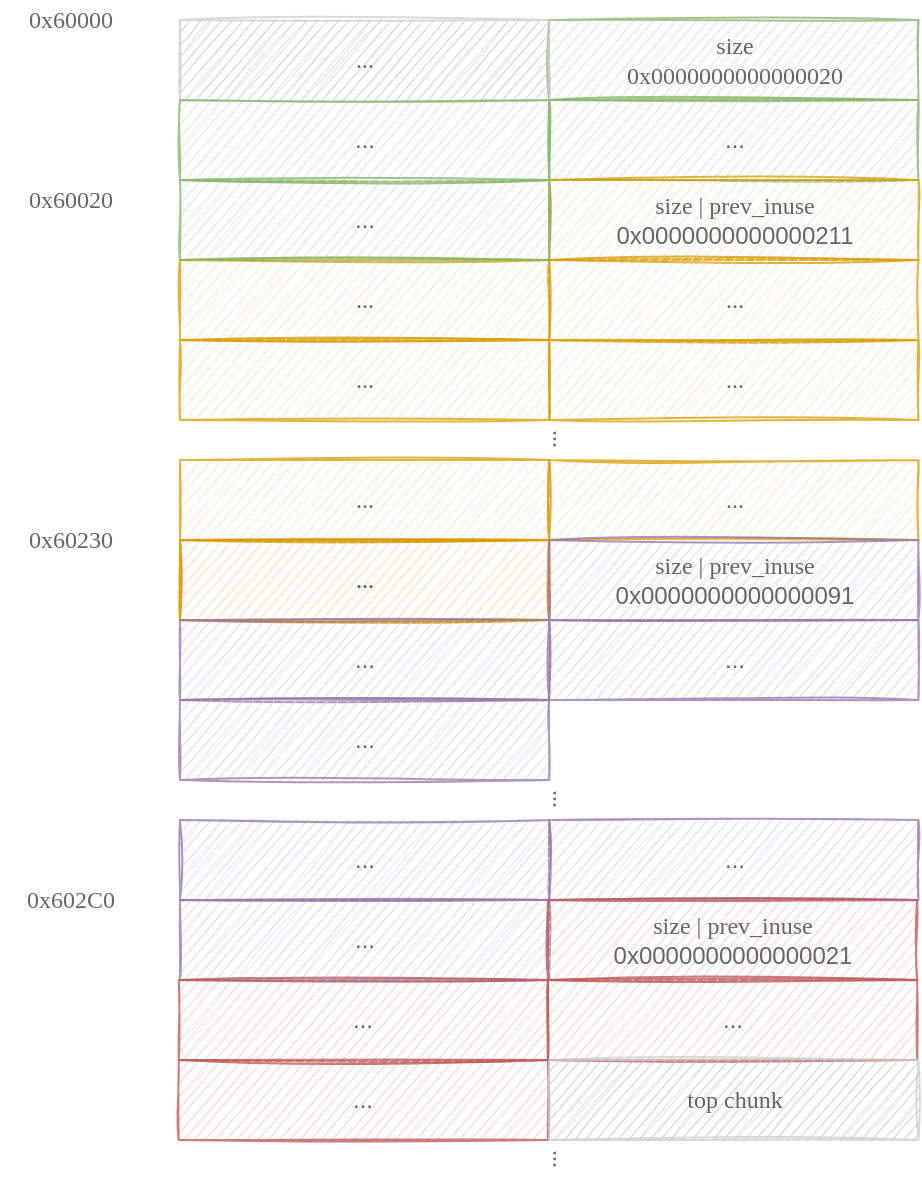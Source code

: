 <mxfile version="13.7.9" type="device" pages="6"><diagram id="ME3RrYcUan1AqdA1IH8H" name="Google NUL Poison Overflow"><mxGraphModel dx="922" dy="753" grid="1" gridSize="10" guides="1" tooltips="1" connect="1" arrows="1" fold="1" page="1" pageScale="1" pageWidth="1169" pageHeight="827" math="0" shadow="0"><root><mxCell id="0"/><mxCell id="1" parent="0"/><mxCell id="7WOpwGqCyWqfaGbwj0H0-1" value="..." style="rounded=0;whiteSpace=wrap;html=1;sketch=1;fontFamily=Comic Sans MS;fillColor=#ffe6cc;strokeColor=#d79b00;fontColor=#666666;opacity=75;" parent="1" vertex="1"><mxGeometry x="384.62" y="200" width="184.62" height="40" as="geometry"/></mxCell><mxCell id="7WOpwGqCyWqfaGbwj0H0-4" value="..." style="rounded=0;whiteSpace=wrap;html=1;sketch=1;fontFamily=Comic Sans MS;fillColor=#ffe6cc;strokeColor=#d79b00;fontColor=#666666;opacity=75;" parent="1" vertex="1"><mxGeometry x="384.62" y="240" width="184.62" height="40" as="geometry"/></mxCell><mxCell id="7WOpwGqCyWqfaGbwj0H0-5" value="..." style="rounded=0;whiteSpace=wrap;html=1;sketch=1;fontFamily=Comic Sans MS;fillColor=#ffe6cc;strokeColor=#d79b00;fontColor=#666666;opacity=75;" parent="1" vertex="1"><mxGeometry x="200" y="200" width="184.62" height="40" as="geometry"/></mxCell><mxCell id="7WOpwGqCyWqfaGbwj0H0-6" value="..." style="rounded=0;whiteSpace=wrap;html=1;sketch=1;fontFamily=Comic Sans MS;fillColor=#ffe6cc;strokeColor=#d79b00;fontColor=#666666;opacity=75;" parent="1" vertex="1"><mxGeometry x="200" y="240" width="184.62" height="40" as="geometry"/></mxCell><mxCell id="7WOpwGqCyWqfaGbwj0H0-9" value="size&lt;br&gt;0x0000000000000020" style="rounded=0;whiteSpace=wrap;html=1;sketch=1;fontFamily=Comic Sans MS;fillColor=#d5e8d4;strokeColor=#82b366;fontColor=#666666;opacity=75;" parent="1" vertex="1"><mxGeometry x="384.62" y="80" width="184.62" height="40" as="geometry"/></mxCell><mxCell id="7WOpwGqCyWqfaGbwj0H0-10" value="&lt;span style=&quot;font-family: &amp;quot;helvetica&amp;quot;&quot;&gt;...&lt;/span&gt;" style="rounded=0;whiteSpace=wrap;html=1;sketch=1;fontFamily=Comic Sans MS;fillColor=#d5e8d4;strokeColor=#82b366;fontColor=#666666;opacity=75;" parent="1" vertex="1"><mxGeometry x="384.62" y="120" width="184.62" height="40" as="geometry"/></mxCell><mxCell id="7WOpwGqCyWqfaGbwj0H0-11" value="..." style="rounded=0;whiteSpace=wrap;html=1;sketch=1;fontFamily=Comic Sans MS;strokeColor=#CCCCCC;fillColor=#CCCCCC;fontColor=#666666;opacity=75;" parent="1" vertex="1"><mxGeometry x="200" y="80" width="184.62" height="40" as="geometry"/></mxCell><mxCell id="7WOpwGqCyWqfaGbwj0H0-12" value="&lt;span style=&quot;font-family: &amp;quot;helvetica&amp;quot;&quot;&gt;...&lt;/span&gt;" style="rounded=0;whiteSpace=wrap;html=1;sketch=1;fontFamily=Comic Sans MS;fillColor=#d5e8d4;strokeColor=#82b366;fontColor=#666666;opacity=75;" parent="1" vertex="1"><mxGeometry x="200" y="120" width="184.62" height="40" as="geometry"/></mxCell><mxCell id="7WOpwGqCyWqfaGbwj0H0-13" value="size | prev_inuse&lt;br&gt;&lt;span style=&quot;font-family: &amp;quot;helvetica&amp;quot;&quot;&gt;0x0000000000000211&lt;/span&gt;" style="rounded=0;whiteSpace=wrap;html=1;sketch=1;fontFamily=Comic Sans MS;fillColor=#ffe6cc;strokeColor=#d79b00;fontColor=#666666;opacity=75;" parent="1" vertex="1"><mxGeometry x="384.62" y="160" width="184.62" height="40" as="geometry"/></mxCell><mxCell id="7WOpwGqCyWqfaGbwj0H0-14" value="&lt;span style=&quot;font-family: &amp;quot;helvetica&amp;quot;&quot;&gt;...&lt;/span&gt;" style="rounded=0;whiteSpace=wrap;html=1;sketch=1;fontFamily=Comic Sans MS;fillColor=#d5e8d4;strokeColor=#82b366;fontColor=#666666;opacity=75;" parent="1" vertex="1"><mxGeometry x="200" y="160" width="184.62" height="40" as="geometry"/></mxCell><mxCell id="7WOpwGqCyWqfaGbwj0H0-15" value="0x60000" style="text;html=1;align=center;verticalAlign=middle;resizable=0;points=[];autosize=1;fontFamily=Comic Sans MS;sketch=1;fontColor=#666666;opacity=75;" parent="1" vertex="1"><mxGeometry x="110" y="70" width="70" height="20" as="geometry"/></mxCell><mxCell id="7WOpwGqCyWqfaGbwj0H0-16" value="0x60020" style="text;html=1;align=center;verticalAlign=middle;resizable=0;points=[];autosize=1;fontFamily=Comic Sans MS;sketch=1;fontColor=#666666;opacity=75;" parent="1" vertex="1"><mxGeometry x="110" y="160" width="70" height="20" as="geometry"/></mxCell><mxCell id="TK8Kj29Eha5PnUMhv9Tj-3" value="..." style="text;html=1;align=center;verticalAlign=middle;resizable=0;points=[];autosize=1;fontFamily=Comic Sans MS;labelPosition=center;verticalLabelPosition=middle;horizontal=0;sketch=1;fontColor=#666666;opacity=75;" vertex="1" parent="1"><mxGeometry x="374" y="280" width="20" height="20" as="geometry"/></mxCell><mxCell id="TK8Kj29Eha5PnUMhv9Tj-4" value="..." style="rounded=0;whiteSpace=wrap;html=1;sketch=1;fontFamily=Comic Sans MS;fillColor=#ffe6cc;strokeColor=#d79b00;fontColor=#666666;opacity=75;" vertex="1" parent="1"><mxGeometry x="200" y="340" width="184.62" height="40" as="geometry"/></mxCell><mxCell id="TK8Kj29Eha5PnUMhv9Tj-5" value="0x60230" style="text;html=1;align=center;verticalAlign=middle;resizable=0;points=[];autosize=1;fontFamily=Comic Sans MS;sketch=1;fontColor=#666666;opacity=75;" vertex="1" parent="1"><mxGeometry x="110" y="330" width="70" height="20" as="geometry"/></mxCell><mxCell id="TK8Kj29Eha5PnUMhv9Tj-10" value="..." style="text;html=1;align=center;verticalAlign=middle;resizable=0;points=[];autosize=1;fontFamily=Comic Sans MS;labelPosition=center;verticalLabelPosition=middle;horizontal=0;sketch=1;fontColor=#666666;opacity=75;" vertex="1" parent="1"><mxGeometry x="374" y="460" width="20" height="20" as="geometry"/></mxCell><mxCell id="TK8Kj29Eha5PnUMhv9Tj-11" value="..." style="rounded=0;whiteSpace=wrap;html=1;sketch=1;fontFamily=Comic Sans MS;fillColor=#ffe6cc;strokeColor=#d79b00;fontColor=#666666;opacity=75;" vertex="1" parent="1"><mxGeometry x="384.62" y="300" width="184.62" height="40" as="geometry"/></mxCell><mxCell id="TK8Kj29Eha5PnUMhv9Tj-12" value="..." style="rounded=0;whiteSpace=wrap;html=1;sketch=1;fontFamily=Comic Sans MS;fillColor=#ffe6cc;strokeColor=#d79b00;fontColor=#666666;opacity=75;" vertex="1" parent="1"><mxGeometry x="200" y="300" width="184.62" height="40" as="geometry"/></mxCell><mxCell id="TK8Kj29Eha5PnUMhv9Tj-13" value="..." style="rounded=0;whiteSpace=wrap;html=1;sketch=1;fontFamily=Comic Sans MS;fillColor=#ffe6cc;strokeColor=#d79b00;fontColor=#666666;opacity=75;" vertex="1" parent="1"><mxGeometry x="200" y="340" width="184.62" height="40" as="geometry"/></mxCell><mxCell id="TK8Kj29Eha5PnUMhv9Tj-14" value="size | prev_inuse&lt;br&gt;&lt;span style=&quot;font-family: &amp;quot;helvetica&amp;quot;&quot;&gt;0x0000000000000091&lt;/span&gt;" style="rounded=0;whiteSpace=wrap;html=1;sketch=1;fontFamily=Comic Sans MS;fillColor=#e1d5e7;strokeColor=#9673a6;fontColor=#666666;opacity=75;" vertex="1" parent="1"><mxGeometry x="384.62" y="340" width="184.62" height="40" as="geometry"/></mxCell><mxCell id="TK8Kj29Eha5PnUMhv9Tj-15" value="&lt;span style=&quot;font-family: &amp;quot;helvetica&amp;quot;&quot;&gt;...&lt;/span&gt;" style="rounded=0;whiteSpace=wrap;html=1;sketch=1;fontFamily=Comic Sans MS;fillColor=#e1d5e7;strokeColor=#9673a6;fontColor=#666666;opacity=75;" vertex="1" parent="1"><mxGeometry x="384.62" y="380" width="184.62" height="40" as="geometry"/></mxCell><mxCell id="TK8Kj29Eha5PnUMhv9Tj-16" value="&lt;span style=&quot;font-family: &amp;quot;helvetica&amp;quot;&quot;&gt;...&lt;/span&gt;" style="rounded=0;whiteSpace=wrap;html=1;sketch=1;fontFamily=Comic Sans MS;fillColor=#e1d5e7;strokeColor=#9673a6;fontColor=#666666;opacity=75;" vertex="1" parent="1"><mxGeometry x="200" y="380" width="184.62" height="40" as="geometry"/></mxCell><mxCell id="TK8Kj29Eha5PnUMhv9Tj-17" value="&lt;span style=&quot;font-family: &amp;quot;helvetica&amp;quot;&quot;&gt;...&lt;/span&gt;" style="rounded=0;whiteSpace=wrap;html=1;sketch=1;fontFamily=Comic Sans MS;fillColor=#e1d5e7;strokeColor=#9673a6;fontColor=#666666;opacity=75;" vertex="1" parent="1"><mxGeometry x="200" y="420" width="184.62" height="40" as="geometry"/></mxCell><mxCell id="TK8Kj29Eha5PnUMhv9Tj-18" value="0x602C0" style="text;html=1;align=center;verticalAlign=middle;resizable=0;points=[];autosize=1;fontFamily=Comic Sans MS;sketch=1;fontColor=#666666;opacity=75;" vertex="1" parent="1"><mxGeometry x="110" y="510" width="70" height="20" as="geometry"/></mxCell><mxCell id="TK8Kj29Eha5PnUMhv9Tj-19" value="&lt;span style=&quot;font-family: &amp;quot;helvetica&amp;quot;&quot;&gt;...&lt;/span&gt;" style="rounded=0;whiteSpace=wrap;html=1;sketch=1;fontFamily=Comic Sans MS;fillColor=#e1d5e7;strokeColor=#9673a6;fontColor=#666666;opacity=75;" vertex="1" parent="1"><mxGeometry x="384.62" y="480" width="184.62" height="40" as="geometry"/></mxCell><mxCell id="TK8Kj29Eha5PnUMhv9Tj-20" value="&lt;span style=&quot;font-family: &amp;quot;helvetica&amp;quot;&quot;&gt;...&lt;/span&gt;" style="rounded=0;whiteSpace=wrap;html=1;sketch=1;fontFamily=Comic Sans MS;fillColor=#e1d5e7;strokeColor=#9673a6;fontColor=#666666;opacity=75;" vertex="1" parent="1"><mxGeometry x="200" y="480" width="184.62" height="40" as="geometry"/></mxCell><mxCell id="TK8Kj29Eha5PnUMhv9Tj-21" value="&lt;span style=&quot;font-family: &amp;quot;helvetica&amp;quot;&quot;&gt;...&lt;/span&gt;" style="rounded=0;whiteSpace=wrap;html=1;sketch=1;fontFamily=Comic Sans MS;fillColor=#e1d5e7;strokeColor=#9673a6;fontColor=#666666;opacity=75;" vertex="1" parent="1"><mxGeometry x="200" y="520" width="184.62" height="40" as="geometry"/></mxCell><mxCell id="TK8Kj29Eha5PnUMhv9Tj-22" value="size | prev_inuse&lt;br&gt;&lt;span style=&quot;font-family: &amp;quot;helvetica&amp;quot;&quot;&gt;0x0000000000000021&lt;/span&gt;" style="rounded=0;whiteSpace=wrap;html=1;sketch=1;fontFamily=Comic Sans MS;fillColor=#f8cecc;strokeColor=#b85450;fontColor=#666666;opacity=75;" vertex="1" parent="1"><mxGeometry x="384" y="520" width="184.62" height="40" as="geometry"/></mxCell><mxCell id="TK8Kj29Eha5PnUMhv9Tj-23" value="&lt;span style=&quot;font-family: &amp;quot;helvetica&amp;quot;&quot;&gt;...&lt;/span&gt;" style="rounded=0;whiteSpace=wrap;html=1;sketch=1;fontFamily=Comic Sans MS;fillColor=#f8cecc;strokeColor=#b85450;fontColor=#666666;opacity=75;" vertex="1" parent="1"><mxGeometry x="384" y="560" width="184.62" height="40" as="geometry"/></mxCell><mxCell id="TK8Kj29Eha5PnUMhv9Tj-24" value="&lt;span style=&quot;font-family: &amp;quot;helvetica&amp;quot;&quot;&gt;...&lt;/span&gt;" style="rounded=0;whiteSpace=wrap;html=1;sketch=1;fontFamily=Comic Sans MS;fillColor=#f8cecc;strokeColor=#b85450;fontColor=#666666;opacity=75;" vertex="1" parent="1"><mxGeometry x="199.38" y="560" width="184.62" height="40" as="geometry"/></mxCell><mxCell id="TK8Kj29Eha5PnUMhv9Tj-25" value="&lt;span style=&quot;font-family: &amp;quot;helvetica&amp;quot;&quot;&gt;...&lt;/span&gt;" style="rounded=0;whiteSpace=wrap;html=1;sketch=1;fontFamily=Comic Sans MS;fillColor=#f8cecc;strokeColor=#b85450;fontColor=#666666;opacity=75;" vertex="1" parent="1"><mxGeometry x="199.38" y="600" width="184.62" height="40" as="geometry"/></mxCell><mxCell id="TK8Kj29Eha5PnUMhv9Tj-30" value="top chunk" style="rounded=0;whiteSpace=wrap;html=1;sketch=1;fontFamily=Comic Sans MS;fillColor=#CCCCCC;strokeColor=#CCCCCC;fontColor=#666666;opacity=75;" vertex="1" parent="1"><mxGeometry x="384.62" y="600" width="184.62" height="40" as="geometry"/></mxCell><mxCell id="TK8Kj29Eha5PnUMhv9Tj-34" value="..." style="text;html=1;align=center;verticalAlign=middle;resizable=0;points=[];autosize=1;fontFamily=Comic Sans MS;labelPosition=center;verticalLabelPosition=middle;horizontal=0;sketch=1;fontColor=#666666;opacity=75;" vertex="1" parent="1"><mxGeometry x="374" y="640" width="20" height="20" as="geometry"/></mxCell></root></mxGraphModel></diagram><diagram name="2" id="gQg2hPk9A3cFP3Fcb-se"><mxGraphModel dx="738" dy="602" grid="1" gridSize="10" guides="1" tooltips="1" connect="1" arrows="1" fold="1" page="1" pageScale="1" pageWidth="1169" pageHeight="827" math="0" shadow="0"><root><mxCell id="b7ewzuz-erpNS3hsIFu8-0"/><mxCell id="b7ewzuz-erpNS3hsIFu8-1" parent="b7ewzuz-erpNS3hsIFu8-0"/><mxCell id="b7ewzuz-erpNS3hsIFu8-2" value="bk&lt;br&gt;&lt;span style=&quot;color: rgb(102 , 102 , 102)&quot;&gt;&amp;amp;main_arena.unsortedbin&lt;/span&gt;" style="rounded=0;whiteSpace=wrap;html=1;sketch=1;fontFamily=Comic Sans MS;fillStyle=hachure;opacity=75;fontColor=#4D4D4D;fillColor=#D4E1F5;strokeColor=#A9C4EB;" vertex="1" parent="b7ewzuz-erpNS3hsIFu8-1"><mxGeometry x="384.62" y="200" width="184.62" height="40" as="geometry"/></mxCell><mxCell id="b7ewzuz-erpNS3hsIFu8-3" value="..." style="rounded=0;whiteSpace=wrap;html=1;sketch=1;fontFamily=Comic Sans MS;fillStyle=hachure;opacity=75;fontColor=#4D4D4D;fillColor=#D4E1F5;strokeColor=#A9C4EB;" vertex="1" parent="b7ewzuz-erpNS3hsIFu8-1"><mxGeometry x="384.62" y="240" width="184.62" height="40" as="geometry"/></mxCell><mxCell id="b7ewzuz-erpNS3hsIFu8-4" value="fd&lt;br&gt;&lt;span style=&quot;color: rgb(102 , 102 , 102)&quot;&gt;&amp;amp;main_arena.unsortedbin&lt;/span&gt;" style="rounded=0;whiteSpace=wrap;html=1;sketch=1;fontFamily=Comic Sans MS;fillStyle=hachure;opacity=75;fontColor=#4D4D4D;fillColor=#D4E1F5;strokeColor=#A9C4EB;" vertex="1" parent="b7ewzuz-erpNS3hsIFu8-1"><mxGeometry x="200" y="200" width="184.62" height="40" as="geometry"/></mxCell><mxCell id="b7ewzuz-erpNS3hsIFu8-5" value="..." style="rounded=0;whiteSpace=wrap;html=1;sketch=1;fontFamily=Comic Sans MS;fillStyle=hachure;opacity=75;fontColor=#4D4D4D;fillColor=#D4E1F5;strokeColor=#A9C4EB;" vertex="1" parent="b7ewzuz-erpNS3hsIFu8-1"><mxGeometry x="200" y="240" width="184.62" height="40" as="geometry"/></mxCell><mxCell id="b7ewzuz-erpNS3hsIFu8-6" value="size&lt;br&gt;0x0000000000000020" style="rounded=0;whiteSpace=wrap;html=1;sketch=1;fontFamily=Comic Sans MS;fillColor=#d5e8d4;strokeColor=#82b366;opacity=20;textOpacity=20;" vertex="1" parent="b7ewzuz-erpNS3hsIFu8-1"><mxGeometry x="384.62" y="80" width="184.62" height="40" as="geometry"/></mxCell><mxCell id="b7ewzuz-erpNS3hsIFu8-7" value="&lt;span style=&quot;font-family: &amp;#34;helvetica&amp;#34;&quot;&gt;...&lt;/span&gt;" style="rounded=0;whiteSpace=wrap;html=1;sketch=1;fontFamily=Comic Sans MS;fillColor=#d5e8d4;strokeColor=#82b366;opacity=20;textOpacity=20;" vertex="1" parent="b7ewzuz-erpNS3hsIFu8-1"><mxGeometry x="384.62" y="120" width="184.62" height="40" as="geometry"/></mxCell><mxCell id="b7ewzuz-erpNS3hsIFu8-8" value="..." style="rounded=0;whiteSpace=wrap;html=1;sketch=1;fontFamily=Comic Sans MS;strokeColor=#CCCCCC;fillColor=#CCCCCC;opacity=20;textOpacity=20;" vertex="1" parent="b7ewzuz-erpNS3hsIFu8-1"><mxGeometry x="200" y="80" width="184.62" height="40" as="geometry"/></mxCell><mxCell id="b7ewzuz-erpNS3hsIFu8-9" value="&lt;span style=&quot;font-family: &amp;#34;helvetica&amp;#34;&quot;&gt;...&lt;/span&gt;" style="rounded=0;whiteSpace=wrap;html=1;sketch=1;fontFamily=Comic Sans MS;fillColor=#d5e8d4;strokeColor=#82b366;opacity=20;textOpacity=20;" vertex="1" parent="b7ewzuz-erpNS3hsIFu8-1"><mxGeometry x="200" y="120" width="184.62" height="40" as="geometry"/></mxCell><mxCell id="b7ewzuz-erpNS3hsIFu8-10" value="size&lt;br&gt;&lt;span style=&quot;font-family: &amp;quot;helvetica&amp;quot;&quot;&gt;0x0000000000000210&lt;/span&gt;" style="rounded=0;whiteSpace=wrap;html=1;sketch=1;fontFamily=Comic Sans MS;fillStyle=hachure;opacity=75;fontColor=#4D4D4D;fillColor=#D4E1F5;strokeColor=#A9C4EB;" vertex="1" parent="b7ewzuz-erpNS3hsIFu8-1"><mxGeometry x="384.62" y="160" width="184.62" height="40" as="geometry"/></mxCell><mxCell id="b7ewzuz-erpNS3hsIFu8-11" value="&lt;span style=&quot;font-family: &amp;#34;helvetica&amp;#34;&quot;&gt;...&lt;/span&gt;" style="rounded=0;whiteSpace=wrap;html=1;sketch=1;fontFamily=Comic Sans MS;fillColor=#d5e8d4;strokeColor=#82b366;opacity=20;textOpacity=20;" vertex="1" parent="b7ewzuz-erpNS3hsIFu8-1"><mxGeometry x="200" y="160" width="184.62" height="40" as="geometry"/></mxCell><mxCell id="b7ewzuz-erpNS3hsIFu8-12" value="0x60000" style="text;html=1;align=center;verticalAlign=middle;resizable=0;points=[];autosize=1;fontFamily=Comic Sans MS;sketch=1;opacity=20;textOpacity=20;" vertex="1" parent="b7ewzuz-erpNS3hsIFu8-1"><mxGeometry x="110" y="70" width="70" height="20" as="geometry"/></mxCell><mxCell id="b7ewzuz-erpNS3hsIFu8-13" value="0x60020" style="text;html=1;align=center;verticalAlign=middle;resizable=0;points=[];autosize=1;fontFamily=Comic Sans MS;sketch=1;fontColor=#666666;" vertex="1" parent="b7ewzuz-erpNS3hsIFu8-1"><mxGeometry x="110" y="160" width="70" height="20" as="geometry"/></mxCell><mxCell id="b7ewzuz-erpNS3hsIFu8-14" value="..." style="text;html=1;align=center;verticalAlign=middle;resizable=0;points=[];autosize=1;fontFamily=Comic Sans MS;labelPosition=center;verticalLabelPosition=middle;horizontal=0;sketch=1;textOpacity=20;opacity=20;" vertex="1" parent="b7ewzuz-erpNS3hsIFu8-1"><mxGeometry x="374" y="280" width="20" height="20" as="geometry"/></mxCell><mxCell id="b7ewzuz-erpNS3hsIFu8-16" value="0x60230" style="text;html=1;align=center;verticalAlign=middle;resizable=0;points=[];autosize=1;fontFamily=Comic Sans MS;sketch=1;opacity=20;textOpacity=20;" vertex="1" parent="b7ewzuz-erpNS3hsIFu8-1"><mxGeometry x="110" y="330" width="70" height="20" as="geometry"/></mxCell><mxCell id="b7ewzuz-erpNS3hsIFu8-18" value="..." style="rounded=0;whiteSpace=wrap;html=1;sketch=1;fontFamily=Comic Sans MS;fillStyle=hachure;opacity=75;fontColor=#4D4D4D;fillColor=#D4E1F5;strokeColor=#A9C4EB;" vertex="1" parent="b7ewzuz-erpNS3hsIFu8-1"><mxGeometry x="384.62" y="300" width="184.62" height="40" as="geometry"/></mxCell><mxCell id="b7ewzuz-erpNS3hsIFu8-19" value="..." style="rounded=0;whiteSpace=wrap;html=1;sketch=1;fontFamily=Comic Sans MS;fillStyle=hachure;opacity=75;fontColor=#4D4D4D;fillColor=#D4E1F5;strokeColor=#A9C4EB;" vertex="1" parent="b7ewzuz-erpNS3hsIFu8-1"><mxGeometry x="200" y="300" width="184.62" height="40" as="geometry"/></mxCell><mxCell id="b7ewzuz-erpNS3hsIFu8-20" value="prev_size&lt;br&gt;&lt;font&gt;0x0000000000000210&lt;/font&gt;" style="rounded=0;whiteSpace=wrap;html=1;sketch=1;fontFamily=Comic Sans MS;fillStyle=hachure;opacity=75;fontColor=#4D4D4D;fillColor=#D4E1F5;strokeColor=#A9C4EB;" vertex="1" parent="b7ewzuz-erpNS3hsIFu8-1"><mxGeometry x="200" y="340" width="184.62" height="40" as="geometry"/></mxCell><mxCell id="b7ewzuz-erpNS3hsIFu8-21" value="size&lt;br&gt;&lt;span style=&quot;font-family: &amp;quot;helvetica&amp;quot;&quot;&gt;&lt;font&gt;0x0000000000000090&lt;/font&gt;&lt;/span&gt;" style="rounded=0;whiteSpace=wrap;html=1;sketch=1;fontFamily=Comic Sans MS;fillColor=#e1d5e7;strokeColor=#9673a6;fontColor=#4D4D4D;fontStyle=0" vertex="1" parent="b7ewzuz-erpNS3hsIFu8-1"><mxGeometry x="384.62" y="340" width="184.62" height="40" as="geometry"/></mxCell><mxCell id="b7ewzuz-erpNS3hsIFu8-22" value="&lt;span style=&quot;font-family: &amp;#34;helvetica&amp;#34;&quot;&gt;...&lt;/span&gt;" style="rounded=0;whiteSpace=wrap;html=1;sketch=1;fontFamily=Comic Sans MS;fillColor=#e1d5e7;strokeColor=#9673a6;opacity=20;textOpacity=20;" vertex="1" parent="b7ewzuz-erpNS3hsIFu8-1"><mxGeometry x="384.62" y="380" width="184.62" height="40" as="geometry"/></mxCell><mxCell id="b7ewzuz-erpNS3hsIFu8-23" value="&lt;span style=&quot;font-family: &amp;#34;helvetica&amp;#34;&quot;&gt;...&lt;/span&gt;" style="rounded=0;whiteSpace=wrap;html=1;sketch=1;fontFamily=Comic Sans MS;fillColor=#e1d5e7;strokeColor=#9673a6;opacity=20;textOpacity=20;" vertex="1" parent="b7ewzuz-erpNS3hsIFu8-1"><mxGeometry x="200" y="380" width="184.62" height="40" as="geometry"/></mxCell><mxCell id="b7ewzuz-erpNS3hsIFu8-24" value="&lt;span style=&quot;font-family: &amp;#34;helvetica&amp;#34;&quot;&gt;...&lt;/span&gt;" style="rounded=0;whiteSpace=wrap;html=1;sketch=1;fontFamily=Comic Sans MS;fillColor=#e1d5e7;strokeColor=#9673a6;opacity=20;textOpacity=20;" vertex="1" parent="b7ewzuz-erpNS3hsIFu8-1"><mxGeometry x="200" y="420" width="184.62" height="40" as="geometry"/></mxCell><mxCell id="q9FKEC4OIWzjVhq8tb8H-9" style="edgeStyle=orthogonalEdgeStyle;curved=1;orthogonalLoop=1;jettySize=auto;html=1;exitX=0;exitY=0.75;exitDx=0;exitDy=0;entryX=0.75;entryY=1;entryDx=0;entryDy=0;fontColor=#666666;strokeColor=#FFE6CC;sketch=1;" edge="1" parent="b7ewzuz-erpNS3hsIFu8-1" source="q9FKEC4OIWzjVhq8tb8H-0" target="q9FKEC4OIWzjVhq8tb8H-1"><mxGeometry relative="1" as="geometry"><Array as="points"><mxPoint x="380" y="602"/><mxPoint x="380" y="642"/><mxPoint x="302" y="642"/></Array></mxGeometry></mxCell><mxCell id="q9FKEC4OIWzjVhq8tb8H-10" value="bk" style="edgeLabel;html=1;align=center;verticalAlign=middle;resizable=0;points=[];fontColor=#666666;fontFamily=Comic Sans MS;" vertex="1" connectable="0" parent="q9FKEC4OIWzjVhq8tb8H-9"><mxGeometry x="-0.025" y="-1" relative="1" as="geometry"><mxPoint as="offset"/></mxGeometry></mxCell><mxCell id="q9FKEC4OIWzjVhq8tb8H-13" style="edgeStyle=orthogonalEdgeStyle;curved=1;orthogonalLoop=1;jettySize=auto;html=1;exitX=1;exitY=0.75;exitDx=0;exitDy=0;entryX=0.25;entryY=1;entryDx=0;entryDy=0;fontFamily=Comic Sans MS;fontColor=#666666;strokeColor=#FFE6CC;sketch=1;" edge="1" parent="b7ewzuz-erpNS3hsIFu8-1" source="q9FKEC4OIWzjVhq8tb8H-0" target="q9FKEC4OIWzjVhq8tb8H-1"><mxGeometry relative="1" as="geometry"><Array as="points"><mxPoint x="610" y="602"/><mxPoint x="610" y="692"/><mxPoint x="228" y="692"/></Array></mxGeometry></mxCell><mxCell id="q9FKEC4OIWzjVhq8tb8H-14" value="fd" style="edgeLabel;html=1;align=center;verticalAlign=middle;resizable=0;points=[];fontFamily=Comic Sans MS;fontColor=#666666;" vertex="1" connectable="0" parent="q9FKEC4OIWzjVhq8tb8H-13"><mxGeometry x="-0.064" y="-1" relative="1" as="geometry"><mxPoint as="offset"/></mxGeometry></mxCell><mxCell id="q9FKEC4OIWzjVhq8tb8H-0" value="&lt;span style=&quot;color: rgb(102 , 102 , 102)&quot;&gt;0x60020&lt;/span&gt;" style="rounded=0;whiteSpace=wrap;html=1;sketch=1;fontFamily=Comic Sans MS;fillStyle=hachure;opacity=75;fontColor=#4D4D4D;fillColor=#FFE6CC;strokeColor=#FFFFFF;" vertex="1" parent="b7ewzuz-erpNS3hsIFu8-1"><mxGeometry x="410" y="572" width="184.62" height="40" as="geometry"/></mxCell><mxCell id="q9FKEC4OIWzjVhq8tb8H-7" style="edgeStyle=orthogonalEdgeStyle;curved=1;orthogonalLoop=1;jettySize=auto;html=1;exitX=1;exitY=0.25;exitDx=0;exitDy=0;entryX=0.25;entryY=0;entryDx=0;entryDy=0;fontColor=#666666;fontFamily=Comic Sans MS;strokeColor=#FFCCCC;sketch=1;" edge="1" parent="b7ewzuz-erpNS3hsIFu8-1" source="q9FKEC4OIWzjVhq8tb8H-1" target="q9FKEC4OIWzjVhq8tb8H-0"><mxGeometry relative="1" as="geometry"><Array as="points"><mxPoint x="380" y="582"/><mxPoint x="380" y="542"/><mxPoint x="456" y="542"/></Array></mxGeometry></mxCell><mxCell id="q9FKEC4OIWzjVhq8tb8H-8" value="fd" style="edgeLabel;html=1;align=center;verticalAlign=middle;resizable=0;points=[];fontColor=#666666;" vertex="1" connectable="0" parent="q9FKEC4OIWzjVhq8tb8H-7"><mxGeometry x="0.131" y="1" relative="1" as="geometry"><mxPoint x="-11.5" as="offset"/></mxGeometry></mxCell><mxCell id="q9FKEC4OIWzjVhq8tb8H-11" style="edgeStyle=orthogonalEdgeStyle;curved=1;orthogonalLoop=1;jettySize=auto;html=1;exitX=0;exitY=0.25;exitDx=0;exitDy=0;entryX=0.5;entryY=0;entryDx=0;entryDy=0;fontFamily=Comic Sans MS;fontColor=#666666;strokeColor=#FFCCCC;sketch=1;" edge="1" parent="b7ewzuz-erpNS3hsIFu8-1" source="q9FKEC4OIWzjVhq8tb8H-1" target="q9FKEC4OIWzjVhq8tb8H-0"><mxGeometry relative="1" as="geometry"><Array as="points"><mxPoint x="170" y="582"/><mxPoint x="170" y="492"/><mxPoint x="502" y="492"/></Array></mxGeometry></mxCell><mxCell id="q9FKEC4OIWzjVhq8tb8H-12" value="bk" style="edgeLabel;html=1;align=center;verticalAlign=middle;resizable=0;points=[];fontFamily=Comic Sans MS;fontColor=#666666;" vertex="1" connectable="0" parent="q9FKEC4OIWzjVhq8tb8H-11"><mxGeometry x="0.06" y="2" relative="1" as="geometry"><mxPoint as="offset"/></mxGeometry></mxCell><mxCell id="q9FKEC4OIWzjVhq8tb8H-1" value="&lt;span style=&quot;color: rgb(102 , 102 , 102)&quot;&gt;main_arena.unsortedbin&lt;/span&gt;" style="rounded=0;whiteSpace=wrap;html=1;sketch=1;fontFamily=Comic Sans MS;fillStyle=hachure;opacity=75;fontColor=#4D4D4D;fillColor=#FFCCCC;strokeColor=#FFFFFF;" vertex="1" parent="b7ewzuz-erpNS3hsIFu8-1"><mxGeometry x="190" y="572" width="150" height="40" as="geometry"/></mxCell></root></mxGraphModel></diagram><diagram name="3" id="s-UhasQAjYtb_j7Ce8Av"><mxGraphModel dx="922" dy="753" grid="1" gridSize="10" guides="1" tooltips="1" connect="1" arrows="1" fold="1" page="1" pageScale="1" pageWidth="1169" pageHeight="827" math="0" shadow="0"><root><mxCell id="tJdTZjppWhETDbVaYfr7-0"/><mxCell id="tJdTZjppWhETDbVaYfr7-1" parent="tJdTZjppWhETDbVaYfr7-0"/><mxCell id="tJdTZjppWhETDbVaYfr7-2" value="bk&lt;br&gt;&lt;span style=&quot;color: rgb(102 , 102 , 102)&quot;&gt;&amp;amp;main_arena.unsortedbin&lt;/span&gt;" style="rounded=0;whiteSpace=wrap;html=1;sketch=1;fontFamily=Comic Sans MS;fillStyle=hachure;opacity=75;fontColor=#4D4D4D;fillColor=#D4E1F5;strokeColor=#A9C4EB;" vertex="1" parent="tJdTZjppWhETDbVaYfr7-1"><mxGeometry x="384.62" y="200" width="184.62" height="40" as="geometry"/></mxCell><mxCell id="tJdTZjppWhETDbVaYfr7-3" value="..." style="rounded=0;whiteSpace=wrap;html=1;sketch=1;fontFamily=Comic Sans MS;fillStyle=hachure;opacity=75;fontColor=#4D4D4D;fillColor=#D4E1F5;strokeColor=#A9C4EB;" vertex="1" parent="tJdTZjppWhETDbVaYfr7-1"><mxGeometry x="384.62" y="240" width="184.62" height="40" as="geometry"/></mxCell><mxCell id="tJdTZjppWhETDbVaYfr7-4" value="fd&lt;br&gt;&lt;span style=&quot;color: rgb(102 , 102 , 102)&quot;&gt;&amp;amp;main_arena.unsortedbin&lt;/span&gt;" style="rounded=0;whiteSpace=wrap;html=1;sketch=1;fontFamily=Comic Sans MS;fillStyle=hachure;opacity=75;fontColor=#4D4D4D;fillColor=#D4E1F5;strokeColor=#A9C4EB;" vertex="1" parent="tJdTZjppWhETDbVaYfr7-1"><mxGeometry x="200" y="200" width="184.62" height="40" as="geometry"/></mxCell><mxCell id="tJdTZjppWhETDbVaYfr7-5" value="..." style="rounded=0;whiteSpace=wrap;html=1;sketch=1;fontFamily=Comic Sans MS;fillStyle=hachure;opacity=75;fontColor=#4D4D4D;fillColor=#D4E1F5;strokeColor=#A9C4EB;" vertex="1" parent="tJdTZjppWhETDbVaYfr7-1"><mxGeometry x="200" y="240" width="184.62" height="40" as="geometry"/></mxCell><mxCell id="tJdTZjppWhETDbVaYfr7-6" value="size&lt;br&gt;0x0000000000000020" style="rounded=0;whiteSpace=wrap;html=1;sketch=1;fontFamily=Comic Sans MS;fillColor=#d5e8d4;strokeColor=#82b366;opacity=20;textOpacity=20;" vertex="1" parent="tJdTZjppWhETDbVaYfr7-1"><mxGeometry x="384.62" y="80" width="184.62" height="40" as="geometry"/></mxCell><mxCell id="tJdTZjppWhETDbVaYfr7-7" value="&lt;span style=&quot;font-family: &amp;#34;helvetica&amp;#34;&quot;&gt;...&lt;/span&gt;" style="rounded=0;whiteSpace=wrap;html=1;sketch=1;fontFamily=Comic Sans MS;fillColor=#d5e8d4;strokeColor=#82b366;opacity=20;textOpacity=20;" vertex="1" parent="tJdTZjppWhETDbVaYfr7-1"><mxGeometry x="384.62" y="120" width="184.62" height="40" as="geometry"/></mxCell><mxCell id="tJdTZjppWhETDbVaYfr7-8" value="..." style="rounded=0;whiteSpace=wrap;html=1;sketch=1;fontFamily=Comic Sans MS;strokeColor=#CCCCCC;fillColor=#CCCCCC;opacity=20;textOpacity=20;" vertex="1" parent="tJdTZjppWhETDbVaYfr7-1"><mxGeometry x="200" y="80" width="184.62" height="40" as="geometry"/></mxCell><mxCell id="tJdTZjppWhETDbVaYfr7-9" value="&lt;span style=&quot;font-family: &amp;#34;helvetica&amp;#34;&quot;&gt;...&lt;/span&gt;" style="rounded=0;whiteSpace=wrap;html=1;sketch=1;fontFamily=Comic Sans MS;fillColor=#d5e8d4;strokeColor=#82b366;opacity=20;textOpacity=20;" vertex="1" parent="tJdTZjppWhETDbVaYfr7-1"><mxGeometry x="200" y="120" width="184.62" height="40" as="geometry"/></mxCell><mxCell id="tJdTZjppWhETDbVaYfr7-10" value="size&lt;br&gt;&lt;span style=&quot;font-family: &amp;#34;helvetica&amp;#34;&quot;&gt;0x00000000000002&lt;font color=&quot;#ff6666&quot;&gt;00&lt;/font&gt;&lt;/span&gt;" style="rounded=0;whiteSpace=wrap;html=1;sketch=1;fontFamily=Comic Sans MS;fillStyle=hachure;opacity=75;fontColor=#4D4D4D;fillColor=#D4E1F5;strokeColor=#A9C4EB;" vertex="1" parent="tJdTZjppWhETDbVaYfr7-1"><mxGeometry x="384.62" y="160" width="184.62" height="40" as="geometry"/></mxCell><mxCell id="tJdTZjppWhETDbVaYfr7-11" value="&lt;span style=&quot;font-family: &amp;#34;helvetica&amp;#34;&quot;&gt;...&lt;/span&gt;" style="rounded=0;whiteSpace=wrap;html=1;sketch=1;fontFamily=Comic Sans MS;fillColor=#d5e8d4;strokeColor=#82b366;opacity=20;textOpacity=20;" vertex="1" parent="tJdTZjppWhETDbVaYfr7-1"><mxGeometry x="200" y="160" width="184.62" height="40" as="geometry"/></mxCell><mxCell id="tJdTZjppWhETDbVaYfr7-12" value="0x60000" style="text;html=1;align=center;verticalAlign=middle;resizable=0;points=[];autosize=1;fontFamily=Comic Sans MS;sketch=1;opacity=20;textOpacity=20;" vertex="1" parent="tJdTZjppWhETDbVaYfr7-1"><mxGeometry x="110" y="70" width="70" height="20" as="geometry"/></mxCell><mxCell id="tJdTZjppWhETDbVaYfr7-13" value="0x60020" style="text;html=1;align=center;verticalAlign=middle;resizable=0;points=[];autosize=1;fontFamily=Comic Sans MS;sketch=1;fontColor=#666666;" vertex="1" parent="tJdTZjppWhETDbVaYfr7-1"><mxGeometry x="110" y="160" width="70" height="20" as="geometry"/></mxCell><mxCell id="tJdTZjppWhETDbVaYfr7-14" value="..." style="text;html=1;align=center;verticalAlign=middle;resizable=0;points=[];autosize=1;fontFamily=Comic Sans MS;labelPosition=center;verticalLabelPosition=middle;horizontal=0;sketch=1;textOpacity=20;opacity=20;" vertex="1" parent="tJdTZjppWhETDbVaYfr7-1"><mxGeometry x="374" y="280" width="20" height="20" as="geometry"/></mxCell><mxCell id="tJdTZjppWhETDbVaYfr7-15" value="0x60230" style="text;html=1;align=center;verticalAlign=middle;resizable=0;points=[];autosize=1;fontFamily=Comic Sans MS;sketch=1;opacity=20;textOpacity=20;" vertex="1" parent="tJdTZjppWhETDbVaYfr7-1"><mxGeometry x="110" y="330" width="70" height="20" as="geometry"/></mxCell><mxCell id="tJdTZjppWhETDbVaYfr7-16" value="..." style="rounded=0;whiteSpace=wrap;html=1;sketch=1;fontFamily=Comic Sans MS;fillStyle=hachure;opacity=75;fontColor=#4D4D4D;fillColor=#D4E1F5;strokeColor=#A9C4EB;" vertex="1" parent="tJdTZjppWhETDbVaYfr7-1"><mxGeometry x="384.62" y="300" width="184.62" height="40" as="geometry"/></mxCell><mxCell id="tJdTZjppWhETDbVaYfr7-17" value="..." style="rounded=0;whiteSpace=wrap;html=1;sketch=1;fontFamily=Comic Sans MS;fillStyle=hachure;opacity=75;fontColor=#4D4D4D;fillColor=#D4E1F5;strokeColor=#A9C4EB;" vertex="1" parent="tJdTZjppWhETDbVaYfr7-1"><mxGeometry x="200" y="300" width="184.62" height="40" as="geometry"/></mxCell><mxCell id="tJdTZjppWhETDbVaYfr7-18" value="prev_size&lt;br&gt;&lt;font&gt;0x0000000000000210&lt;/font&gt;" style="rounded=0;whiteSpace=wrap;html=1;sketch=1;fontFamily=Comic Sans MS;fillStyle=hachure;opacity=75;fontColor=#4D4D4D;fillColor=#D4E1F5;strokeColor=#A9C4EB;" vertex="1" parent="tJdTZjppWhETDbVaYfr7-1"><mxGeometry x="200" y="340" width="184.62" height="40" as="geometry"/></mxCell><mxCell id="tJdTZjppWhETDbVaYfr7-19" value="size&lt;br&gt;&lt;span style=&quot;font-family: &amp;quot;helvetica&amp;quot;&quot;&gt;&lt;font&gt;0x0000000000000090&lt;/font&gt;&lt;/span&gt;" style="rounded=0;whiteSpace=wrap;html=1;sketch=1;fontFamily=Comic Sans MS;fillColor=#e1d5e7;strokeColor=#9673a6;fontColor=#4D4D4D;fontStyle=0" vertex="1" parent="tJdTZjppWhETDbVaYfr7-1"><mxGeometry x="384.62" y="340" width="184.62" height="40" as="geometry"/></mxCell><mxCell id="tJdTZjppWhETDbVaYfr7-20" value="&lt;span style=&quot;font-family: &amp;#34;helvetica&amp;#34;&quot;&gt;...&lt;/span&gt;" style="rounded=0;whiteSpace=wrap;html=1;sketch=1;fontFamily=Comic Sans MS;fillColor=#e1d5e7;strokeColor=#9673a6;opacity=20;textOpacity=20;" vertex="1" parent="tJdTZjppWhETDbVaYfr7-1"><mxGeometry x="384.62" y="380" width="184.62" height="40" as="geometry"/></mxCell><mxCell id="tJdTZjppWhETDbVaYfr7-21" value="&lt;span style=&quot;font-family: &amp;#34;helvetica&amp;#34;&quot;&gt;...&lt;/span&gt;" style="rounded=0;whiteSpace=wrap;html=1;sketch=1;fontFamily=Comic Sans MS;fillColor=#e1d5e7;strokeColor=#9673a6;opacity=20;textOpacity=20;" vertex="1" parent="tJdTZjppWhETDbVaYfr7-1"><mxGeometry x="200" y="380" width="184.62" height="40" as="geometry"/></mxCell><mxCell id="tJdTZjppWhETDbVaYfr7-22" value="&lt;span style=&quot;font-family: &amp;#34;helvetica&amp;#34;&quot;&gt;...&lt;/span&gt;" style="rounded=0;whiteSpace=wrap;html=1;sketch=1;fontFamily=Comic Sans MS;fillColor=#e1d5e7;strokeColor=#9673a6;opacity=20;textOpacity=20;" vertex="1" parent="tJdTZjppWhETDbVaYfr7-1"><mxGeometry x="200" y="420" width="184.62" height="40" as="geometry"/></mxCell><mxCell id="tJdTZjppWhETDbVaYfr7-23" style="edgeStyle=orthogonalEdgeStyle;curved=1;orthogonalLoop=1;jettySize=auto;html=1;exitX=0;exitY=0.75;exitDx=0;exitDy=0;entryX=0.75;entryY=1;entryDx=0;entryDy=0;fontColor=#666666;strokeColor=#FFE6CC;sketch=1;" edge="1" parent="tJdTZjppWhETDbVaYfr7-1" source="tJdTZjppWhETDbVaYfr7-27" target="tJdTZjppWhETDbVaYfr7-32"><mxGeometry relative="1" as="geometry"><Array as="points"><mxPoint x="380" y="602"/><mxPoint x="380" y="642"/><mxPoint x="302" y="642"/></Array></mxGeometry></mxCell><mxCell id="tJdTZjppWhETDbVaYfr7-24" value="bk" style="edgeLabel;html=1;align=center;verticalAlign=middle;resizable=0;points=[];fontColor=#666666;fontFamily=Comic Sans MS;" vertex="1" connectable="0" parent="tJdTZjppWhETDbVaYfr7-23"><mxGeometry x="-0.025" y="-1" relative="1" as="geometry"><mxPoint as="offset"/></mxGeometry></mxCell><mxCell id="tJdTZjppWhETDbVaYfr7-25" style="edgeStyle=orthogonalEdgeStyle;curved=1;orthogonalLoop=1;jettySize=auto;html=1;exitX=1;exitY=0.75;exitDx=0;exitDy=0;entryX=0.25;entryY=1;entryDx=0;entryDy=0;fontFamily=Comic Sans MS;fontColor=#666666;strokeColor=#FFE6CC;sketch=1;" edge="1" parent="tJdTZjppWhETDbVaYfr7-1" source="tJdTZjppWhETDbVaYfr7-27" target="tJdTZjppWhETDbVaYfr7-32"><mxGeometry relative="1" as="geometry"><Array as="points"><mxPoint x="610" y="602"/><mxPoint x="610" y="692"/><mxPoint x="228" y="692"/></Array></mxGeometry></mxCell><mxCell id="tJdTZjppWhETDbVaYfr7-26" value="fd" style="edgeLabel;html=1;align=center;verticalAlign=middle;resizable=0;points=[];fontFamily=Comic Sans MS;fontColor=#666666;" vertex="1" connectable="0" parent="tJdTZjppWhETDbVaYfr7-25"><mxGeometry x="-0.064" y="-1" relative="1" as="geometry"><mxPoint as="offset"/></mxGeometry></mxCell><mxCell id="tJdTZjppWhETDbVaYfr7-27" value="&lt;span style=&quot;color: rgb(102 , 102 , 102)&quot;&gt;0x60020&lt;/span&gt;" style="rounded=0;whiteSpace=wrap;html=1;sketch=1;fontFamily=Comic Sans MS;fillStyle=hachure;opacity=75;fontColor=#4D4D4D;fillColor=#FFE6CC;strokeColor=#FFFFFF;" vertex="1" parent="tJdTZjppWhETDbVaYfr7-1"><mxGeometry x="410" y="572" width="184.62" height="40" as="geometry"/></mxCell><mxCell id="tJdTZjppWhETDbVaYfr7-28" style="edgeStyle=orthogonalEdgeStyle;curved=1;orthogonalLoop=1;jettySize=auto;html=1;exitX=1;exitY=0.25;exitDx=0;exitDy=0;entryX=0.25;entryY=0;entryDx=0;entryDy=0;fontColor=#666666;fontFamily=Comic Sans MS;strokeColor=#FFCCCC;sketch=1;" edge="1" parent="tJdTZjppWhETDbVaYfr7-1" source="tJdTZjppWhETDbVaYfr7-32" target="tJdTZjppWhETDbVaYfr7-27"><mxGeometry relative="1" as="geometry"><Array as="points"><mxPoint x="380" y="582"/><mxPoint x="380" y="542"/><mxPoint x="456" y="542"/></Array></mxGeometry></mxCell><mxCell id="tJdTZjppWhETDbVaYfr7-29" value="fd" style="edgeLabel;html=1;align=center;verticalAlign=middle;resizable=0;points=[];fontColor=#666666;" vertex="1" connectable="0" parent="tJdTZjppWhETDbVaYfr7-28"><mxGeometry x="0.131" y="1" relative="1" as="geometry"><mxPoint x="-11.5" as="offset"/></mxGeometry></mxCell><mxCell id="tJdTZjppWhETDbVaYfr7-30" style="edgeStyle=orthogonalEdgeStyle;curved=1;orthogonalLoop=1;jettySize=auto;html=1;exitX=0;exitY=0.25;exitDx=0;exitDy=0;entryX=0.5;entryY=0;entryDx=0;entryDy=0;fontFamily=Comic Sans MS;fontColor=#666666;strokeColor=#FFCCCC;sketch=1;" edge="1" parent="tJdTZjppWhETDbVaYfr7-1" source="tJdTZjppWhETDbVaYfr7-32" target="tJdTZjppWhETDbVaYfr7-27"><mxGeometry relative="1" as="geometry"><Array as="points"><mxPoint x="170" y="582"/><mxPoint x="170" y="492"/><mxPoint x="502" y="492"/></Array></mxGeometry></mxCell><mxCell id="tJdTZjppWhETDbVaYfr7-31" value="bk" style="edgeLabel;html=1;align=center;verticalAlign=middle;resizable=0;points=[];fontFamily=Comic Sans MS;fontColor=#666666;" vertex="1" connectable="0" parent="tJdTZjppWhETDbVaYfr7-30"><mxGeometry x="0.06" y="2" relative="1" as="geometry"><mxPoint as="offset"/></mxGeometry></mxCell><mxCell id="tJdTZjppWhETDbVaYfr7-32" value="&lt;span style=&quot;color: rgb(102 , 102 , 102)&quot;&gt;main_arena.unsortedbin&lt;/span&gt;" style="rounded=0;whiteSpace=wrap;html=1;sketch=1;fontFamily=Comic Sans MS;fillStyle=hachure;opacity=75;fontColor=#4D4D4D;fillColor=#FFCCCC;strokeColor=#FFFFFF;" vertex="1" parent="tJdTZjppWhETDbVaYfr7-1"><mxGeometry x="190" y="572" width="150" height="40" as="geometry"/></mxCell></root></mxGraphModel></diagram><diagram name="4" id="MKyDHQYpFc7cDO2fZPE0"><mxGraphModel dx="1229" dy="1004" grid="1" gridSize="10" guides="1" tooltips="1" connect="1" arrows="1" fold="1" page="1" pageScale="1" pageWidth="1169" pageHeight="827" math="0" shadow="0"><root><mxCell id="zEVg4vPpshxRw2c0nZmy-0"/><mxCell id="zEVg4vPpshxRw2c0nZmy-1" parent="zEVg4vPpshxRw2c0nZmy-0"/><mxCell id="zEVg4vPpshxRw2c0nZmy-2" value="..." style="rounded=0;whiteSpace=wrap;html=1;sketch=1;fontFamily=Comic Sans MS;fillStyle=hachure;opacity=75;fillColor=#ffe6cc;strokeColor=#d79b00;fontColor=#4D4D4D;" vertex="1" parent="zEVg4vPpshxRw2c0nZmy-1"><mxGeometry x="384.62" y="170" width="184.62" height="40" as="geometry"/></mxCell><mxCell id="zEVg4vPpshxRw2c0nZmy-3" value="..." style="rounded=0;whiteSpace=wrap;html=1;sketch=1;fontFamily=Comic Sans MS;fillStyle=hachure;opacity=75;fillColor=#ffe6cc;strokeColor=#d79b00;fontColor=#4D4D4D;" vertex="1" parent="zEVg4vPpshxRw2c0nZmy-1"><mxGeometry x="384.62" y="210" width="184.62" height="40" as="geometry"/></mxCell><mxCell id="zEVg4vPpshxRw2c0nZmy-4" value="..." style="rounded=0;whiteSpace=wrap;html=1;sketch=1;fontFamily=Comic Sans MS;fillStyle=hachure;opacity=75;fillColor=#ffe6cc;strokeColor=#d79b00;fontColor=#4D4D4D;" vertex="1" parent="zEVg4vPpshxRw2c0nZmy-1"><mxGeometry x="200" y="170" width="184.62" height="40" as="geometry"/></mxCell><mxCell id="zEVg4vPpshxRw2c0nZmy-5" value="..." style="rounded=0;whiteSpace=wrap;html=1;sketch=1;fontFamily=Comic Sans MS;fillStyle=hachure;opacity=75;fillColor=#ffe6cc;strokeColor=#d79b00;fontColor=#4D4D4D;" vertex="1" parent="zEVg4vPpshxRw2c0nZmy-1"><mxGeometry x="200" y="210" width="184.62" height="40" as="geometry"/></mxCell><mxCell id="zEVg4vPpshxRw2c0nZmy-6" value="size&lt;br&gt;0x0000000000000020" style="rounded=0;whiteSpace=wrap;html=1;sketch=1;fontFamily=Comic Sans MS;fillColor=#d5e8d4;strokeColor=#82b366;opacity=20;textOpacity=20;" vertex="1" parent="zEVg4vPpshxRw2c0nZmy-1"><mxGeometry x="384.62" y="50" width="184.62" height="40" as="geometry"/></mxCell><mxCell id="zEVg4vPpshxRw2c0nZmy-7" value="&lt;span style=&quot;font-family: &amp;#34;helvetica&amp;#34;&quot;&gt;...&lt;/span&gt;" style="rounded=0;whiteSpace=wrap;html=1;sketch=1;fontFamily=Comic Sans MS;fillColor=#d5e8d4;strokeColor=#82b366;opacity=20;textOpacity=20;" vertex="1" parent="zEVg4vPpshxRw2c0nZmy-1"><mxGeometry x="384.62" y="90" width="184.62" height="40" as="geometry"/></mxCell><mxCell id="zEVg4vPpshxRw2c0nZmy-8" value="..." style="rounded=0;whiteSpace=wrap;html=1;sketch=1;fontFamily=Comic Sans MS;strokeColor=#CCCCCC;fillColor=#CCCCCC;opacity=20;textOpacity=20;" vertex="1" parent="zEVg4vPpshxRw2c0nZmy-1"><mxGeometry x="200" y="50" width="184.62" height="40" as="geometry"/></mxCell><mxCell id="zEVg4vPpshxRw2c0nZmy-9" value="&lt;span style=&quot;font-family: &amp;#34;helvetica&amp;#34;&quot;&gt;...&lt;/span&gt;" style="rounded=0;whiteSpace=wrap;html=1;sketch=1;fontFamily=Comic Sans MS;fillColor=#d5e8d4;strokeColor=#82b366;opacity=20;textOpacity=20;" vertex="1" parent="zEVg4vPpshxRw2c0nZmy-1"><mxGeometry x="200" y="90" width="184.62" height="40" as="geometry"/></mxCell><mxCell id="zEVg4vPpshxRw2c0nZmy-10" value="size&lt;br&gt;&lt;span style=&quot;font-family: &amp;quot;helvetica&amp;quot;&quot;&gt;0x0000000000000101&lt;/span&gt;" style="rounded=0;whiteSpace=wrap;html=1;sketch=1;fontFamily=Comic Sans MS;fillStyle=hachure;opacity=75;fillColor=#ffe6cc;strokeColor=#d79b00;fontColor=#4D4D4D;" vertex="1" parent="zEVg4vPpshxRw2c0nZmy-1"><mxGeometry x="384.62" y="130" width="184.62" height="40" as="geometry"/></mxCell><mxCell id="zEVg4vPpshxRw2c0nZmy-11" value="&lt;span style=&quot;font-family: &amp;#34;helvetica&amp;#34;&quot;&gt;...&lt;/span&gt;" style="rounded=0;whiteSpace=wrap;html=1;sketch=1;fontFamily=Comic Sans MS;fillColor=#d5e8d4;strokeColor=#82b366;opacity=20;textOpacity=20;" vertex="1" parent="zEVg4vPpshxRw2c0nZmy-1"><mxGeometry x="200" y="130" width="184.62" height="40" as="geometry"/></mxCell><mxCell id="zEVg4vPpshxRw2c0nZmy-12" value="0x60000" style="text;html=1;align=center;verticalAlign=middle;resizable=0;points=[];autosize=1;fontFamily=Comic Sans MS;sketch=1;opacity=20;textOpacity=20;" vertex="1" parent="zEVg4vPpshxRw2c0nZmy-1"><mxGeometry x="110" y="40" width="70" height="20" as="geometry"/></mxCell><mxCell id="zEVg4vPpshxRw2c0nZmy-13" value="0x60020" style="text;html=1;align=center;verticalAlign=middle;resizable=0;points=[];autosize=1;fontFamily=Comic Sans MS;sketch=1;fontColor=#666666;" vertex="1" parent="zEVg4vPpshxRw2c0nZmy-1"><mxGeometry x="110" y="130" width="70" height="20" as="geometry"/></mxCell><mxCell id="zEVg4vPpshxRw2c0nZmy-14" value="..." style="text;html=1;align=center;verticalAlign=middle;resizable=0;points=[];autosize=1;fontFamily=Comic Sans MS;labelPosition=center;verticalLabelPosition=middle;horizontal=0;sketch=1;fontColor=#4D4D4D;" vertex="1" parent="zEVg4vPpshxRw2c0nZmy-1"><mxGeometry x="374" y="251" width="20" height="20" as="geometry"/></mxCell><mxCell id="zEVg4vPpshxRw2c0nZmy-15" value="0x60220" style="text;html=1;align=center;verticalAlign=middle;resizable=0;points=[];autosize=1;fontFamily=Comic Sans MS;sketch=1;opacity=20;fontColor=#4D4D4D;textOpacity=20;" vertex="1" parent="zEVg4vPpshxRw2c0nZmy-1"><mxGeometry x="110" y="440" width="70" height="20" as="geometry"/></mxCell><mxCell id="zEVg4vPpshxRw2c0nZmy-16" value="..." style="rounded=0;whiteSpace=wrap;html=1;sketch=1;fontFamily=Comic Sans MS;fillStyle=hachure;opacity=75;fontColor=#4D4D4D;fillColor=#D4E1F5;strokeColor=#A9C4EB;" vertex="1" parent="zEVg4vPpshxRw2c0nZmy-1"><mxGeometry x="384.62" y="410" width="184.62" height="40" as="geometry"/></mxCell><mxCell id="zEVg4vPpshxRw2c0nZmy-17" value="..." style="rounded=0;whiteSpace=wrap;html=1;sketch=1;fontFamily=Comic Sans MS;fillStyle=hachure;opacity=75;fontColor=#4D4D4D;fillColor=#D4E1F5;strokeColor=#A9C4EB;" vertex="1" parent="zEVg4vPpshxRw2c0nZmy-1"><mxGeometry x="200" y="410" width="184.62" height="40" as="geometry"/></mxCell><mxCell id="zEVg4vPpshxRw2c0nZmy-18" value="prev_size&lt;br&gt;&lt;font&gt;0x0000000000000210&lt;/font&gt;" style="rounded=0;whiteSpace=wrap;html=1;sketch=1;fontFamily=Comic Sans MS;fillStyle=hachure;opacity=75;fontColor=#4D4D4D;fillColor=#D4E1F5;strokeColor=#A9C4EB;" vertex="1" parent="zEVg4vPpshxRw2c0nZmy-1"><mxGeometry x="200" y="450" width="184.62" height="40" as="geometry"/></mxCell><mxCell id="zEVg4vPpshxRw2c0nZmy-19" value="size&lt;br&gt;&lt;span style=&quot;font-family: &amp;quot;helvetica&amp;quot;&quot;&gt;&lt;font&gt;0x0000000000000090&lt;/font&gt;&lt;/span&gt;" style="rounded=0;whiteSpace=wrap;html=1;sketch=1;fontFamily=Comic Sans MS;fillColor=#e1d5e7;strokeColor=#9673a6;fontColor=#4D4D4D;fontStyle=0;textOpacity=20;opacity=20;" vertex="1" parent="zEVg4vPpshxRw2c0nZmy-1"><mxGeometry x="384.62" y="450" width="184.62" height="40" as="geometry"/></mxCell><mxCell id="zEVg4vPpshxRw2c0nZmy-20" value="&lt;span style=&quot;font-family: &amp;#34;helvetica&amp;#34;&quot;&gt;...&lt;/span&gt;" style="rounded=0;whiteSpace=wrap;html=1;sketch=1;fontFamily=Comic Sans MS;fillColor=#e1d5e7;strokeColor=#9673a6;opacity=20;textOpacity=20;" vertex="1" parent="zEVg4vPpshxRw2c0nZmy-1"><mxGeometry x="384.62" y="490" width="184.62" height="40" as="geometry"/></mxCell><mxCell id="zEVg4vPpshxRw2c0nZmy-21" value="&lt;span style=&quot;font-family: &amp;#34;helvetica&amp;#34;&quot;&gt;...&lt;/span&gt;" style="rounded=0;whiteSpace=wrap;html=1;sketch=1;fontFamily=Comic Sans MS;fillColor=#e1d5e7;strokeColor=#9673a6;opacity=20;textOpacity=20;" vertex="1" parent="zEVg4vPpshxRw2c0nZmy-1"><mxGeometry x="200" y="490" width="184.62" height="40" as="geometry"/></mxCell><mxCell id="zEVg4vPpshxRw2c0nZmy-22" value="&lt;span style=&quot;font-family: &amp;#34;helvetica&amp;#34;&quot;&gt;...&lt;/span&gt;" style="rounded=0;whiteSpace=wrap;html=1;sketch=1;fontFamily=Comic Sans MS;fillColor=#e1d5e7;strokeColor=#9673a6;opacity=20;textOpacity=20;" vertex="1" parent="zEVg4vPpshxRw2c0nZmy-1"><mxGeometry x="200" y="530" width="184.62" height="40" as="geometry"/></mxCell><mxCell id="zEVg4vPpshxRw2c0nZmy-23" style="edgeStyle=orthogonalEdgeStyle;curved=1;orthogonalLoop=1;jettySize=auto;html=1;exitX=0;exitY=0.75;exitDx=0;exitDy=0;entryX=0.75;entryY=1;entryDx=0;entryDy=0;fontColor=#666666;strokeColor=#FFE6CC;sketch=1;" edge="1" parent="zEVg4vPpshxRw2c0nZmy-1" source="zEVg4vPpshxRw2c0nZmy-27" target="zEVg4vPpshxRw2c0nZmy-32"><mxGeometry relative="1" as="geometry"><Array as="points"><mxPoint x="380" y="704"/><mxPoint x="380" y="744"/><mxPoint x="302" y="744"/></Array></mxGeometry></mxCell><mxCell id="zEVg4vPpshxRw2c0nZmy-24" value="bk" style="edgeLabel;html=1;align=center;verticalAlign=middle;resizable=0;points=[];fontColor=#666666;fontFamily=Comic Sans MS;" vertex="1" connectable="0" parent="zEVg4vPpshxRw2c0nZmy-23"><mxGeometry x="-0.025" y="-1" relative="1" as="geometry"><mxPoint as="offset"/></mxGeometry></mxCell><mxCell id="zEVg4vPpshxRw2c0nZmy-25" style="edgeStyle=orthogonalEdgeStyle;curved=1;orthogonalLoop=1;jettySize=auto;html=1;exitX=1;exitY=0.75;exitDx=0;exitDy=0;entryX=0.25;entryY=1;entryDx=0;entryDy=0;fontFamily=Comic Sans MS;fontColor=#666666;strokeColor=#FFE6CC;sketch=1;" edge="1" parent="zEVg4vPpshxRw2c0nZmy-1" source="zEVg4vPpshxRw2c0nZmy-27" target="zEVg4vPpshxRw2c0nZmy-32"><mxGeometry relative="1" as="geometry"><Array as="points"><mxPoint x="610" y="703"/><mxPoint x="610" y="793"/><mxPoint x="228" y="793"/></Array></mxGeometry></mxCell><mxCell id="zEVg4vPpshxRw2c0nZmy-26" value="fd" style="edgeLabel;html=1;align=center;verticalAlign=middle;resizable=0;points=[];fontFamily=Comic Sans MS;fontColor=#666666;" vertex="1" connectable="0" parent="zEVg4vPpshxRw2c0nZmy-25"><mxGeometry x="-0.064" y="-1" relative="1" as="geometry"><mxPoint as="offset"/></mxGeometry></mxCell><mxCell id="zEVg4vPpshxRw2c0nZmy-27" value="&lt;span style=&quot;color: rgb(102 , 102 , 102)&quot;&gt;0x60120&lt;/span&gt;" style="rounded=0;whiteSpace=wrap;html=1;sketch=1;fontFamily=Comic Sans MS;fillStyle=hachure;opacity=75;fontColor=#4D4D4D;fillColor=#FFE6CC;strokeColor=#FFFFFF;" vertex="1" parent="zEVg4vPpshxRw2c0nZmy-1"><mxGeometry x="410" y="674" width="184.62" height="40" as="geometry"/></mxCell><mxCell id="zEVg4vPpshxRw2c0nZmy-28" style="edgeStyle=orthogonalEdgeStyle;curved=1;orthogonalLoop=1;jettySize=auto;html=1;exitX=1;exitY=0.25;exitDx=0;exitDy=0;entryX=0.25;entryY=0;entryDx=0;entryDy=0;fontColor=#666666;fontFamily=Comic Sans MS;strokeColor=#FFCCCC;sketch=1;" edge="1" parent="zEVg4vPpshxRw2c0nZmy-1" source="zEVg4vPpshxRw2c0nZmy-32" target="zEVg4vPpshxRw2c0nZmy-27"><mxGeometry relative="1" as="geometry"><Array as="points"><mxPoint x="380" y="684"/><mxPoint x="380" y="644"/><mxPoint x="456" y="644"/></Array></mxGeometry></mxCell><mxCell id="zEVg4vPpshxRw2c0nZmy-29" value="fd" style="edgeLabel;html=1;align=center;verticalAlign=middle;resizable=0;points=[];fontColor=#666666;" vertex="1" connectable="0" parent="zEVg4vPpshxRw2c0nZmy-28"><mxGeometry x="0.131" y="1" relative="1" as="geometry"><mxPoint x="-11.5" as="offset"/></mxGeometry></mxCell><mxCell id="zEVg4vPpshxRw2c0nZmy-30" style="edgeStyle=orthogonalEdgeStyle;curved=1;orthogonalLoop=1;jettySize=auto;html=1;exitX=0;exitY=0.25;exitDx=0;exitDy=0;entryX=0.5;entryY=0;entryDx=0;entryDy=0;fontFamily=Comic Sans MS;fontColor=#666666;strokeColor=#FFCCCC;sketch=1;" edge="1" parent="zEVg4vPpshxRw2c0nZmy-1" source="zEVg4vPpshxRw2c0nZmy-32" target="zEVg4vPpshxRw2c0nZmy-27"><mxGeometry relative="1" as="geometry"><Array as="points"><mxPoint x="170" y="684"/><mxPoint x="170" y="594"/><mxPoint x="502" y="594"/></Array></mxGeometry></mxCell><mxCell id="zEVg4vPpshxRw2c0nZmy-31" value="bk" style="edgeLabel;html=1;align=center;verticalAlign=middle;resizable=0;points=[];fontFamily=Comic Sans MS;fontColor=#666666;" vertex="1" connectable="0" parent="zEVg4vPpshxRw2c0nZmy-30"><mxGeometry x="0.06" y="2" relative="1" as="geometry"><mxPoint as="offset"/></mxGeometry></mxCell><mxCell id="zEVg4vPpshxRw2c0nZmy-32" value="&lt;span style=&quot;color: rgb(102 , 102 , 102)&quot;&gt;main_arena.unsortedbin&lt;/span&gt;" style="rounded=0;whiteSpace=wrap;html=1;sketch=1;fontFamily=Comic Sans MS;fillStyle=hachure;opacity=75;fontColor=#4D4D4D;fillColor=#FFCCCC;strokeColor=#FFFFFF;" vertex="1" parent="zEVg4vPpshxRw2c0nZmy-1"><mxGeometry x="190" y="674" width="150" height="40" as="geometry"/></mxCell><mxCell id="zEVg4vPpshxRw2c0nZmy-33" value="0x60120" style="text;html=1;align=center;verticalAlign=middle;resizable=0;points=[];autosize=1;fontFamily=Comic Sans MS;sketch=1;opacity=20;fontColor=#4D4D4D;" vertex="1" parent="zEVg4vPpshxRw2c0nZmy-1"><mxGeometry x="115" y="300" width="60" height="20" as="geometry"/></mxCell><mxCell id="zEVg4vPpshxRw2c0nZmy-34" value="..." style="rounded=0;whiteSpace=wrap;html=1;sketch=1;fontFamily=Comic Sans MS;fillStyle=hachure;opacity=75;fillColor=#ffe6cc;strokeColor=#d79b00;" vertex="1" parent="zEVg4vPpshxRw2c0nZmy-1"><mxGeometry x="384.62" y="270" width="184.62" height="40" as="geometry"/></mxCell><mxCell id="zEVg4vPpshxRw2c0nZmy-35" value="..." style="rounded=0;whiteSpace=wrap;html=1;sketch=1;fontFamily=Comic Sans MS;fillStyle=hachure;opacity=75;fillColor=#ffe6cc;strokeColor=#d79b00;" vertex="1" parent="zEVg4vPpshxRw2c0nZmy-1"><mxGeometry x="200" y="270" width="184.62" height="40" as="geometry"/></mxCell><mxCell id="zEVg4vPpshxRw2c0nZmy-36" value="..." style="rounded=0;whiteSpace=wrap;html=1;sketch=1;fontFamily=Comic Sans MS;fillStyle=hachure;opacity=75;fillColor=#ffe6cc;strokeColor=#d79b00;" vertex="1" parent="zEVg4vPpshxRw2c0nZmy-1"><mxGeometry x="200" y="310" width="184.62" height="40" as="geometry"/></mxCell><mxCell id="7HnPkuhKI3BPQJhnl2ec-0" value="size&lt;br&gt;&lt;span style=&quot;font-family: &amp;#34;helvetica&amp;#34;&quot;&gt;0x0000000000000&lt;font color=&quot;#ff6666&quot;&gt;101&lt;/font&gt;&lt;/span&gt;" style="rounded=0;whiteSpace=wrap;html=1;sketch=1;fontFamily=Comic Sans MS;fillStyle=hachure;opacity=75;fontColor=#4D4D4D;fillColor=#D4E1F5;strokeColor=#A9C4EB;" vertex="1" parent="zEVg4vPpshxRw2c0nZmy-1"><mxGeometry x="384.62" y="310" width="184.62" height="40" as="geometry"/></mxCell><mxCell id="7HnPkuhKI3BPQJhnl2ec-3" value="fd&lt;br&gt;&lt;span style=&quot;color: rgb(102 , 102 , 102)&quot;&gt;&amp;amp;main_arena.unsortedbin&lt;/span&gt;" style="rounded=0;whiteSpace=wrap;html=1;sketch=1;fontFamily=Comic Sans MS;fillStyle=hachure;opacity=75;fontColor=#4D4D4D;fillColor=#D4E1F5;strokeColor=#A9C4EB;" vertex="1" parent="zEVg4vPpshxRw2c0nZmy-1"><mxGeometry x="199.38" y="350" width="184.62" height="40" as="geometry"/></mxCell><mxCell id="7HnPkuhKI3BPQJhnl2ec-4" value="..." style="text;html=1;align=center;verticalAlign=middle;resizable=0;points=[];autosize=1;fontFamily=Comic Sans MS;labelPosition=center;verticalLabelPosition=middle;horizontal=0;sketch=1;fontColor=#4D4D4D;" vertex="1" parent="zEVg4vPpshxRw2c0nZmy-1"><mxGeometry x="374" y="390" width="20" height="20" as="geometry"/></mxCell><mxCell id="7HnPkuhKI3BPQJhnl2ec-6" value="bk&lt;br&gt;&lt;span style=&quot;color: rgb(102 , 102 , 102)&quot;&gt;&amp;amp;main_arena.unsortedbin&lt;/span&gt;" style="rounded=0;whiteSpace=wrap;html=1;sketch=1;fontFamily=Comic Sans MS;fillStyle=hachure;opacity=75;fontColor=#4D4D4D;fillColor=#D4E1F5;strokeColor=#A9C4EB;" vertex="1" parent="zEVg4vPpshxRw2c0nZmy-1"><mxGeometry x="384.62" y="350" width="184.62" height="40" as="geometry"/></mxCell></root></mxGraphModel></diagram><diagram name="5" id="TEsaLsQULkE9attiPeKf"><mxGraphModel dx="922" dy="753" grid="1" gridSize="10" guides="1" tooltips="1" connect="1" arrows="1" fold="1" page="1" pageScale="1" pageWidth="1169" pageHeight="827" math="0" shadow="0"><root><mxCell id="1BqxnfHYYbRREpr3LmKA-0"/><mxCell id="1BqxnfHYYbRREpr3LmKA-1" parent="1BqxnfHYYbRREpr3LmKA-0"/><mxCell id="1BqxnfHYYbRREpr3LmKA-2" value="..." style="rounded=0;whiteSpace=wrap;html=1;sketch=1;fontFamily=Comic Sans MS;fillStyle=hachure;opacity=20;fillColor=#ffe6cc;strokeColor=#d79b00;fontColor=#4D4D4D;textOpacity=20;" vertex="1" parent="1BqxnfHYYbRREpr3LmKA-1"><mxGeometry x="384.62" y="170" width="184.62" height="40" as="geometry"/></mxCell><mxCell id="1BqxnfHYYbRREpr3LmKA-3" value="..." style="rounded=0;whiteSpace=wrap;html=1;sketch=1;fontFamily=Comic Sans MS;fillStyle=hachure;opacity=20;fillColor=#ffe6cc;strokeColor=#d79b00;fontColor=#4D4D4D;textOpacity=20;" vertex="1" parent="1BqxnfHYYbRREpr3LmKA-1"><mxGeometry x="384.62" y="210" width="184.62" height="40" as="geometry"/></mxCell><mxCell id="1BqxnfHYYbRREpr3LmKA-4" value="..." style="rounded=0;whiteSpace=wrap;html=1;sketch=1;fontFamily=Comic Sans MS;fillStyle=hachure;opacity=20;fillColor=#ffe6cc;strokeColor=#d79b00;fontColor=#4D4D4D;textOpacity=20;" vertex="1" parent="1BqxnfHYYbRREpr3LmKA-1"><mxGeometry x="200" y="170" width="184.62" height="40" as="geometry"/></mxCell><mxCell id="1BqxnfHYYbRREpr3LmKA-5" value="..." style="rounded=0;whiteSpace=wrap;html=1;sketch=1;fontFamily=Comic Sans MS;fillStyle=hachure;opacity=20;fillColor=#ffe6cc;strokeColor=#d79b00;fontColor=#4D4D4D;textOpacity=20;" vertex="1" parent="1BqxnfHYYbRREpr3LmKA-1"><mxGeometry x="200" y="210" width="184.62" height="40" as="geometry"/></mxCell><mxCell id="1BqxnfHYYbRREpr3LmKA-6" value="size&lt;br&gt;0x0000000000000020" style="rounded=0;whiteSpace=wrap;html=1;sketch=1;fontFamily=Comic Sans MS;fillColor=#d5e8d4;strokeColor=#82b366;opacity=20;textOpacity=20;" vertex="1" parent="1BqxnfHYYbRREpr3LmKA-1"><mxGeometry x="384.62" y="50" width="184.62" height="40" as="geometry"/></mxCell><mxCell id="1BqxnfHYYbRREpr3LmKA-7" value="&lt;span style=&quot;font-family: &amp;#34;helvetica&amp;#34;&quot;&gt;...&lt;/span&gt;" style="rounded=0;whiteSpace=wrap;html=1;sketch=1;fontFamily=Comic Sans MS;fillColor=#d5e8d4;strokeColor=#82b366;opacity=20;textOpacity=20;" vertex="1" parent="1BqxnfHYYbRREpr3LmKA-1"><mxGeometry x="384.62" y="90" width="184.62" height="40" as="geometry"/></mxCell><mxCell id="1BqxnfHYYbRREpr3LmKA-8" value="..." style="rounded=0;whiteSpace=wrap;html=1;sketch=1;fontFamily=Comic Sans MS;strokeColor=#CCCCCC;fillColor=#CCCCCC;opacity=20;textOpacity=20;" vertex="1" parent="1BqxnfHYYbRREpr3LmKA-1"><mxGeometry x="200" y="50" width="184.62" height="40" as="geometry"/></mxCell><mxCell id="1BqxnfHYYbRREpr3LmKA-9" value="&lt;span style=&quot;font-family: &amp;#34;helvetica&amp;#34;&quot;&gt;...&lt;/span&gt;" style="rounded=0;whiteSpace=wrap;html=1;sketch=1;fontFamily=Comic Sans MS;fillColor=#d5e8d4;strokeColor=#82b366;opacity=20;textOpacity=20;" vertex="1" parent="1BqxnfHYYbRREpr3LmKA-1"><mxGeometry x="200" y="90" width="184.62" height="40" as="geometry"/></mxCell><mxCell id="1BqxnfHYYbRREpr3LmKA-10" value="size&lt;br&gt;&lt;span style=&quot;font-family: &amp;quot;helvetica&amp;quot;&quot;&gt;0x0000000000000101&lt;/span&gt;" style="rounded=0;whiteSpace=wrap;html=1;sketch=1;fontFamily=Comic Sans MS;fillStyle=hachure;opacity=20;fillColor=#ffe6cc;strokeColor=#d79b00;fontColor=#4D4D4D;textOpacity=20;" vertex="1" parent="1BqxnfHYYbRREpr3LmKA-1"><mxGeometry x="384.62" y="130" width="184.62" height="40" as="geometry"/></mxCell><mxCell id="1BqxnfHYYbRREpr3LmKA-11" value="&lt;span style=&quot;font-family: &amp;#34;helvetica&amp;#34;&quot;&gt;...&lt;/span&gt;" style="rounded=0;whiteSpace=wrap;html=1;sketch=1;fontFamily=Comic Sans MS;fillColor=#d5e8d4;strokeColor=#82b366;opacity=20;textOpacity=20;" vertex="1" parent="1BqxnfHYYbRREpr3LmKA-1"><mxGeometry x="200" y="130" width="184.62" height="40" as="geometry"/></mxCell><mxCell id="1BqxnfHYYbRREpr3LmKA-12" value="0x60000" style="text;html=1;align=center;verticalAlign=middle;resizable=0;points=[];autosize=1;fontFamily=Comic Sans MS;sketch=1;opacity=20;textOpacity=20;" vertex="1" parent="1BqxnfHYYbRREpr3LmKA-1"><mxGeometry x="110" y="40" width="70" height="20" as="geometry"/></mxCell><mxCell id="1BqxnfHYYbRREpr3LmKA-13" value="0x60020" style="text;html=1;align=center;verticalAlign=middle;resizable=0;points=[];autosize=1;fontFamily=Comic Sans MS;sketch=1;fontColor=#666666;textOpacity=20;opacity=20;" vertex="1" parent="1BqxnfHYYbRREpr3LmKA-1"><mxGeometry x="110" y="130" width="70" height="20" as="geometry"/></mxCell><mxCell id="1BqxnfHYYbRREpr3LmKA-14" value="..." style="text;html=1;align=center;verticalAlign=middle;resizable=0;points=[];autosize=1;fontFamily=Comic Sans MS;labelPosition=center;verticalLabelPosition=middle;horizontal=0;sketch=1;fontColor=#4D4D4D;textOpacity=20;" vertex="1" parent="1BqxnfHYYbRREpr3LmKA-1"><mxGeometry x="374" y="251" width="20" height="20" as="geometry"/></mxCell><mxCell id="1BqxnfHYYbRREpr3LmKA-15" value="0x60220" style="text;html=1;align=center;verticalAlign=middle;resizable=0;points=[];autosize=1;fontFamily=Comic Sans MS;sketch=1;opacity=20;fontColor=#4D4D4D;textOpacity=20;" vertex="1" parent="1BqxnfHYYbRREpr3LmKA-1"><mxGeometry x="110" y="440" width="70" height="20" as="geometry"/></mxCell><mxCell id="1BqxnfHYYbRREpr3LmKA-16" value="..." style="rounded=0;whiteSpace=wrap;html=1;sketch=1;fontFamily=Comic Sans MS;fillStyle=hachure;opacity=75;fillColor=#d5e8d4;strokeColor=#82b366;" vertex="1" parent="1BqxnfHYYbRREpr3LmKA-1"><mxGeometry x="384.62" y="410" width="184.62" height="40" as="geometry"/></mxCell><mxCell id="1BqxnfHYYbRREpr3LmKA-17" value="..." style="rounded=0;whiteSpace=wrap;html=1;sketch=1;fontFamily=Comic Sans MS;fillStyle=hachure;opacity=75;fillColor=#d5e8d4;strokeColor=#82b366;" vertex="1" parent="1BqxnfHYYbRREpr3LmKA-1"><mxGeometry x="200" y="410" width="184.62" height="40" as="geometry"/></mxCell><mxCell id="1BqxnfHYYbRREpr3LmKA-18" value="prev_size&lt;br&gt;&lt;font&gt;0x0000000000000210&lt;/font&gt;" style="rounded=0;whiteSpace=wrap;html=1;sketch=1;fontFamily=Comic Sans MS;fillStyle=hachure;opacity=75;fillColor=#d5e8d4;strokeColor=#82b366;fontColor=#4D4D4D;" vertex="1" parent="1BqxnfHYYbRREpr3LmKA-1"><mxGeometry x="200" y="490" width="184.62" height="40" as="geometry"/></mxCell><mxCell id="1BqxnfHYYbRREpr3LmKA-19" value="size&lt;br&gt;&lt;span style=&quot;font-family: &amp;quot;helvetica&amp;quot;&quot;&gt;&lt;font&gt;0x0000000000000090&lt;/font&gt;&lt;/span&gt;" style="rounded=0;whiteSpace=wrap;html=1;sketch=1;fontFamily=Comic Sans MS;fillColor=#e1d5e7;strokeColor=#9673a6;fontColor=#4D4D4D;fontStyle=0;textOpacity=20;opacity=20;" vertex="1" parent="1BqxnfHYYbRREpr3LmKA-1"><mxGeometry x="384.62" y="490" width="184.62" height="40" as="geometry"/></mxCell><mxCell id="1BqxnfHYYbRREpr3LmKA-20" value="&lt;span style=&quot;font-family: &amp;#34;helvetica&amp;#34;&quot;&gt;...&lt;/span&gt;" style="rounded=0;whiteSpace=wrap;html=1;sketch=1;fontFamily=Comic Sans MS;fillColor=#e1d5e7;strokeColor=#9673a6;opacity=20;textOpacity=20;" vertex="1" parent="1BqxnfHYYbRREpr3LmKA-1"><mxGeometry x="384.62" y="530" width="184.62" height="40" as="geometry"/></mxCell><mxCell id="1BqxnfHYYbRREpr3LmKA-21" value="&lt;span style=&quot;font-family: &amp;#34;helvetica&amp;#34;&quot;&gt;...&lt;/span&gt;" style="rounded=0;whiteSpace=wrap;html=1;sketch=1;fontFamily=Comic Sans MS;fillColor=#e1d5e7;strokeColor=#9673a6;opacity=20;textOpacity=20;" vertex="1" parent="1BqxnfHYYbRREpr3LmKA-1"><mxGeometry x="200" y="530" width="184.62" height="40" as="geometry"/></mxCell><mxCell id="1BqxnfHYYbRREpr3LmKA-22" value="&lt;span style=&quot;font-family: &amp;#34;helvetica&amp;#34;&quot;&gt;...&lt;/span&gt;" style="rounded=0;whiteSpace=wrap;html=1;sketch=1;fontFamily=Comic Sans MS;fillColor=#e1d5e7;strokeColor=#9673a6;opacity=20;textOpacity=20;" vertex="1" parent="1BqxnfHYYbRREpr3LmKA-1"><mxGeometry x="200" y="570" width="184.62" height="40" as="geometry"/></mxCell><mxCell id="1BqxnfHYYbRREpr3LmKA-41" style="edgeStyle=orthogonalEdgeStyle;curved=1;sketch=1;orthogonalLoop=1;jettySize=auto;html=1;exitX=1;exitY=0.25;exitDx=0;exitDy=0;fontFamily=Comic Sans MS;fontColor=#4D4D4D;entryX=1;entryY=0.75;entryDx=0;entryDy=0;strokeColor=#FFCCCC;" edge="1" parent="1BqxnfHYYbRREpr3LmKA-1" source="1BqxnfHYYbRREpr3LmKA-32" target="1BqxnfHYYbRREpr3LmKA-32"><mxGeometry relative="1" as="geometry"><mxPoint x="530" y="646" as="targetPoint"/><Array as="points"><mxPoint x="510" y="640"/><mxPoint x="510" y="660"/></Array></mxGeometry></mxCell><mxCell id="1BqxnfHYYbRREpr3LmKA-32" value="&lt;span style=&quot;color: rgb(102 , 102 , 102)&quot;&gt;main_arena.unsortedbin&lt;/span&gt;" style="rounded=0;whiteSpace=wrap;html=1;sketch=1;fontFamily=Comic Sans MS;fillStyle=hachure;opacity=75;fontColor=#4D4D4D;strokeColor=#FFFFFF;fillColor=#FFCCCC;" vertex="1" parent="1BqxnfHYYbRREpr3LmKA-1"><mxGeometry x="320" y="630" width="150" height="40" as="geometry"/></mxCell><mxCell id="1BqxnfHYYbRREpr3LmKA-33" value="0x60120" style="text;html=1;align=center;verticalAlign=middle;resizable=0;points=[];autosize=1;fontFamily=Comic Sans MS;sketch=1;opacity=20;fontColor=#4D4D4D;" vertex="1" parent="1BqxnfHYYbRREpr3LmKA-1"><mxGeometry x="115" y="300" width="60" height="20" as="geometry"/></mxCell><mxCell id="1BqxnfHYYbRREpr3LmKA-34" value="..." style="rounded=0;whiteSpace=wrap;html=1;sketch=1;fontFamily=Comic Sans MS;fillStyle=hachure;opacity=20;fillColor=#ffe6cc;strokeColor=#d79b00;textOpacity=20;" vertex="1" parent="1BqxnfHYYbRREpr3LmKA-1"><mxGeometry x="384.62" y="270" width="184.62" height="40" as="geometry"/></mxCell><mxCell id="1BqxnfHYYbRREpr3LmKA-35" value="..." style="rounded=0;whiteSpace=wrap;html=1;sketch=1;fontFamily=Comic Sans MS;fillStyle=hachure;opacity=20;fillColor=#ffe6cc;strokeColor=#d79b00;textOpacity=20;" vertex="1" parent="1BqxnfHYYbRREpr3LmKA-1"><mxGeometry x="200" y="270" width="184.62" height="40" as="geometry"/></mxCell><mxCell id="1BqxnfHYYbRREpr3LmKA-36" value="..." style="rounded=0;whiteSpace=wrap;html=1;sketch=1;fontFamily=Comic Sans MS;fillStyle=hachure;opacity=20;fillColor=#ffe6cc;strokeColor=#d79b00;textOpacity=20;" vertex="1" parent="1BqxnfHYYbRREpr3LmKA-1"><mxGeometry x="200" y="310" width="184.62" height="40" as="geometry"/></mxCell><mxCell id="1BqxnfHYYbRREpr3LmKA-37" value="&lt;font color=&quot;#4d4d4d&quot;&gt;size&lt;br&gt;&lt;span style=&quot;font-family: &amp;#34;helvetica&amp;#34;&quot;&gt;0x0000000000000101&lt;/span&gt;&lt;/font&gt;" style="rounded=0;whiteSpace=wrap;html=1;sketch=1;fontFamily=Comic Sans MS;fillStyle=hachure;opacity=75;fillColor=#d5e8d4;strokeColor=#82b366;" vertex="1" parent="1BqxnfHYYbRREpr3LmKA-1"><mxGeometry x="384.62" y="310" width="184.62" height="40" as="geometry"/></mxCell><mxCell id="1BqxnfHYYbRREpr3LmKA-38" value="&lt;font color=&quot;#4d4d4d&quot;&gt;...&lt;/font&gt;" style="rounded=0;whiteSpace=wrap;html=1;sketch=1;fontFamily=Comic Sans MS;fillStyle=hachure;opacity=75;fillColor=#d5e8d4;strokeColor=#82b366;" vertex="1" parent="1BqxnfHYYbRREpr3LmKA-1"><mxGeometry x="199.38" y="350" width="184.62" height="40" as="geometry"/></mxCell><mxCell id="1BqxnfHYYbRREpr3LmKA-39" value="..." style="text;html=1;align=center;verticalAlign=middle;resizable=0;points=[];autosize=1;fontFamily=Comic Sans MS;labelPosition=center;verticalLabelPosition=middle;horizontal=0;sketch=1;fontColor=#4D4D4D;" vertex="1" parent="1BqxnfHYYbRREpr3LmKA-1"><mxGeometry x="374" y="390" width="20" height="20" as="geometry"/></mxCell><mxCell id="1BqxnfHYYbRREpr3LmKA-40" value="&lt;font color=&quot;#4d4d4d&quot;&gt;...&lt;/font&gt;" style="rounded=0;whiteSpace=wrap;html=1;sketch=1;fontFamily=Comic Sans MS;fillStyle=hachure;opacity=75;fillColor=#d5e8d4;strokeColor=#82b366;" vertex="1" parent="1BqxnfHYYbRREpr3LmKA-1"><mxGeometry x="384.62" y="350" width="184.62" height="40" as="geometry"/></mxCell><mxCell id="1BqxnfHYYbRREpr3LmKA-42" style="edgeStyle=orthogonalEdgeStyle;curved=1;sketch=1;orthogonalLoop=1;jettySize=auto;html=1;exitX=0;exitY=0.25;exitDx=0;exitDy=0;entryX=0;entryY=0.75;entryDx=0;entryDy=0;fontFamily=Comic Sans MS;fontColor=#4D4D4D;strokeColor=#FFCCCC;" edge="1" parent="1BqxnfHYYbRREpr3LmKA-1" source="1BqxnfHYYbRREpr3LmKA-32" target="1BqxnfHYYbRREpr3LmKA-32"><mxGeometry relative="1" as="geometry"><Array as="points"><mxPoint x="280" y="640"/><mxPoint x="280" y="660"/></Array></mxGeometry></mxCell><mxCell id="1BqxnfHYYbRREpr3LmKA-45" value="&lt;span style=&quot;color: rgb(77 , 77 , 77)&quot;&gt;0x000000000000000&lt;/span&gt;&lt;font color=&quot;#ff6666&quot;&gt;1&lt;/font&gt;" style="rounded=0;whiteSpace=wrap;html=1;sketch=1;fontFamily=Comic Sans MS;fillStyle=hachure;opacity=75;fillColor=#d5e8d4;strokeColor=#82b366;" vertex="1" parent="1BqxnfHYYbRREpr3LmKA-1"><mxGeometry x="384.62" y="450" width="184.62" height="40" as="geometry"/></mxCell><mxCell id="1BqxnfHYYbRREpr3LmKA-46" value="&lt;span style=&quot;color: rgb(77 , 77 , 77)&quot;&gt;0x0000000000000&lt;/span&gt;&lt;font color=&quot;#ff6666&quot;&gt;100&lt;/font&gt;" style="rounded=0;whiteSpace=wrap;html=1;sketch=1;fontFamily=Comic Sans MS;fillStyle=hachure;opacity=75;fillColor=#d5e8d4;strokeColor=#82b366;" vertex="1" parent="1BqxnfHYYbRREpr3LmKA-1"><mxGeometry x="200" y="450" width="184.62" height="40" as="geometry"/></mxCell></root></mxGraphModel></diagram><diagram name="(backup 3)" id="Sf_MNImZulIjb0iwKncS"><mxGraphModel dx="922" dy="753" grid="1" gridSize="10" guides="1" tooltips="1" connect="1" arrows="1" fold="1" page="1" pageScale="1" pageWidth="1169" pageHeight="827" math="0" shadow="0"><root><mxCell id="hUyif_zaNuqmPkECESEj-0"/><mxCell id="hUyif_zaNuqmPkECESEj-1" parent="hUyif_zaNuqmPkECESEj-0"/><mxCell id="hUyif_zaNuqmPkECESEj-2" value="bk&lt;br&gt;&lt;span style=&quot;font-family: &amp;quot;helvetica&amp;quot;&quot;&gt;&lt;font&gt;0x0000000000000210&lt;/font&gt;&lt;/span&gt;" style="rounded=0;whiteSpace=wrap;html=1;sketch=1;fontFamily=Comic Sans MS;fillStyle=hachure;opacity=75;fontColor=#4D4D4D;fillColor=#D4E1F5;strokeColor=#A9C4EB;" vertex="1" parent="hUyif_zaNuqmPkECESEj-1"><mxGeometry x="384.62" y="200" width="184.62" height="40" as="geometry"/></mxCell><mxCell id="hUyif_zaNuqmPkECESEj-3" value="..." style="rounded=0;whiteSpace=wrap;html=1;sketch=1;fontFamily=Comic Sans MS;fillStyle=hachure;opacity=75;fontColor=#4D4D4D;fillColor=#D4E1F5;strokeColor=#A9C4EB;" vertex="1" parent="hUyif_zaNuqmPkECESEj-1"><mxGeometry x="384.62" y="240" width="184.62" height="40" as="geometry"/></mxCell><mxCell id="hUyif_zaNuqmPkECESEj-4" value="fd&lt;br&gt;&lt;span style=&quot;font-family: &amp;quot;helvetica&amp;quot;&quot;&gt;&lt;font&gt;0x0000000000000210&lt;/font&gt;&lt;/span&gt;" style="rounded=0;whiteSpace=wrap;html=1;sketch=1;fontFamily=Comic Sans MS;fillStyle=hachure;opacity=75;fontColor=#4D4D4D;fillColor=#D4E1F5;strokeColor=#A9C4EB;" vertex="1" parent="hUyif_zaNuqmPkECESEj-1"><mxGeometry x="200" y="200" width="184.62" height="40" as="geometry"/></mxCell><mxCell id="hUyif_zaNuqmPkECESEj-5" value="..." style="rounded=0;whiteSpace=wrap;html=1;sketch=1;fontFamily=Comic Sans MS;fillStyle=hachure;opacity=75;fontColor=#4D4D4D;fillColor=#D4E1F5;strokeColor=#A9C4EB;" vertex="1" parent="hUyif_zaNuqmPkECESEj-1"><mxGeometry x="200" y="240" width="184.62" height="40" as="geometry"/></mxCell><mxCell id="hUyif_zaNuqmPkECESEj-6" value="size&lt;br&gt;0x0000000000000020" style="rounded=0;whiteSpace=wrap;html=1;sketch=1;fontFamily=Comic Sans MS;fillColor=#d5e8d4;strokeColor=#82b366;opacity=20;textOpacity=20;" vertex="1" parent="hUyif_zaNuqmPkECESEj-1"><mxGeometry x="384.62" y="80" width="184.62" height="40" as="geometry"/></mxCell><mxCell id="hUyif_zaNuqmPkECESEj-7" value="&lt;span style=&quot;font-family: &amp;#34;helvetica&amp;#34;&quot;&gt;...&lt;/span&gt;" style="rounded=0;whiteSpace=wrap;html=1;sketch=1;fontFamily=Comic Sans MS;fillColor=#d5e8d4;strokeColor=#82b366;opacity=20;textOpacity=20;" vertex="1" parent="hUyif_zaNuqmPkECESEj-1"><mxGeometry x="384.62" y="120" width="184.62" height="40" as="geometry"/></mxCell><mxCell id="hUyif_zaNuqmPkECESEj-8" value="..." style="rounded=0;whiteSpace=wrap;html=1;sketch=1;fontFamily=Comic Sans MS;strokeColor=#CCCCCC;fillColor=#CCCCCC;opacity=20;textOpacity=20;" vertex="1" parent="hUyif_zaNuqmPkECESEj-1"><mxGeometry x="200" y="80" width="184.62" height="40" as="geometry"/></mxCell><mxCell id="hUyif_zaNuqmPkECESEj-9" value="&lt;span style=&quot;font-family: &amp;#34;helvetica&amp;#34;&quot;&gt;...&lt;/span&gt;" style="rounded=0;whiteSpace=wrap;html=1;sketch=1;fontFamily=Comic Sans MS;fillColor=#d5e8d4;strokeColor=#82b366;opacity=20;textOpacity=20;" vertex="1" parent="hUyif_zaNuqmPkECESEj-1"><mxGeometry x="200" y="120" width="184.62" height="40" as="geometry"/></mxCell><mxCell id="hUyif_zaNuqmPkECESEj-10" value="size&lt;br&gt;&lt;span style=&quot;font-family: &amp;#34;helvetica&amp;#34;&quot;&gt;0x0000000000000200&lt;/span&gt;" style="rounded=0;whiteSpace=wrap;html=1;sketch=1;fontFamily=Comic Sans MS;fillStyle=hachure;opacity=75;fontColor=#4D4D4D;fillColor=#D4E1F5;strokeColor=#A9C4EB;" vertex="1" parent="hUyif_zaNuqmPkECESEj-1"><mxGeometry x="384.62" y="160" width="184.62" height="40" as="geometry"/></mxCell><mxCell id="hUyif_zaNuqmPkECESEj-11" value="&lt;span style=&quot;font-family: &amp;#34;helvetica&amp;#34;&quot;&gt;...&lt;/span&gt;" style="rounded=0;whiteSpace=wrap;html=1;sketch=1;fontFamily=Comic Sans MS;fillColor=#d5e8d4;strokeColor=#82b366;opacity=20;textOpacity=20;" vertex="1" parent="hUyif_zaNuqmPkECESEj-1"><mxGeometry x="200" y="160" width="184.62" height="40" as="geometry"/></mxCell><mxCell id="hUyif_zaNuqmPkECESEj-12" value="0x60000" style="text;html=1;align=center;verticalAlign=middle;resizable=0;points=[];autosize=1;fontFamily=Comic Sans MS;sketch=1;opacity=20;textOpacity=20;" vertex="1" parent="hUyif_zaNuqmPkECESEj-1"><mxGeometry x="110" y="70" width="70" height="20" as="geometry"/></mxCell><mxCell id="hUyif_zaNuqmPkECESEj-13" value="0x60020" style="text;html=1;align=center;verticalAlign=middle;resizable=0;points=[];autosize=1;fontFamily=Comic Sans MS;sketch=1;fontColor=#666666;" vertex="1" parent="hUyif_zaNuqmPkECESEj-1"><mxGeometry x="110" y="160" width="70" height="20" as="geometry"/></mxCell><mxCell id="hUyif_zaNuqmPkECESEj-14" value="..." style="text;html=1;align=center;verticalAlign=middle;resizable=0;points=[];autosize=1;fontFamily=Comic Sans MS;labelPosition=center;verticalLabelPosition=middle;horizontal=0;sketch=1;textOpacity=20;opacity=20;" vertex="1" parent="hUyif_zaNuqmPkECESEj-1"><mxGeometry x="374" y="280" width="20" height="20" as="geometry"/></mxCell><mxCell id="hUyif_zaNuqmPkECESEj-15" value="0x60230" style="text;html=1;align=center;verticalAlign=middle;resizable=0;points=[];autosize=1;fontFamily=Comic Sans MS;sketch=1;opacity=20;textOpacity=20;" vertex="1" parent="hUyif_zaNuqmPkECESEj-1"><mxGeometry x="110" y="330" width="70" height="20" as="geometry"/></mxCell><mxCell id="hUyif_zaNuqmPkECESEj-16" value="..." style="text;html=1;align=center;verticalAlign=middle;resizable=0;points=[];autosize=1;fontFamily=Comic Sans MS;labelPosition=center;verticalLabelPosition=middle;horizontal=0;sketch=1;opacity=20;textOpacity=20;" vertex="1" parent="hUyif_zaNuqmPkECESEj-1"><mxGeometry x="374" y="460" width="20" height="20" as="geometry"/></mxCell><mxCell id="hUyif_zaNuqmPkECESEj-17" value="..." style="rounded=0;whiteSpace=wrap;html=1;sketch=1;fontFamily=Comic Sans MS;fillStyle=hachure;opacity=75;fontColor=#4D4D4D;fillColor=#D4E1F5;strokeColor=#A9C4EB;" vertex="1" parent="hUyif_zaNuqmPkECESEj-1"><mxGeometry x="384.62" y="300" width="184.62" height="40" as="geometry"/></mxCell><mxCell id="hUyif_zaNuqmPkECESEj-18" value="..." style="rounded=0;whiteSpace=wrap;html=1;sketch=1;fontFamily=Comic Sans MS;fillStyle=hachure;opacity=75;fontColor=#4D4D4D;fillColor=#D4E1F5;strokeColor=#A9C4EB;" vertex="1" parent="hUyif_zaNuqmPkECESEj-1"><mxGeometry x="200" y="300" width="184.62" height="40" as="geometry"/></mxCell><mxCell id="hUyif_zaNuqmPkECESEj-19" value="prev_size&lt;br&gt;&lt;font&gt;0x0000000000000210&lt;/font&gt;" style="rounded=0;whiteSpace=wrap;html=1;sketch=1;fontFamily=Comic Sans MS;fillStyle=hachure;opacity=75;fontColor=#4D4D4D;fillColor=#D4E1F5;strokeColor=#A9C4EB;" vertex="1" parent="hUyif_zaNuqmPkECESEj-1"><mxGeometry x="200" y="340" width="184.62" height="40" as="geometry"/></mxCell><mxCell id="hUyif_zaNuqmPkECESEj-20" value="size&lt;br&gt;&lt;span style=&quot;font-family: &amp;quot;helvetica&amp;quot;&quot;&gt;&lt;font&gt;0x0000000000000090&lt;/font&gt;&lt;/span&gt;" style="rounded=0;whiteSpace=wrap;html=1;sketch=1;fontFamily=Comic Sans MS;fillColor=#e1d5e7;strokeColor=#9673a6;fontColor=#4D4D4D;fontStyle=0;textOpacity=30;opacity=30;" vertex="1" parent="hUyif_zaNuqmPkECESEj-1"><mxGeometry x="384.62" y="340" width="184.62" height="40" as="geometry"/></mxCell><mxCell id="hUyif_zaNuqmPkECESEj-21" value="&lt;span style=&quot;font-family: &amp;#34;helvetica&amp;#34;&quot;&gt;...&lt;/span&gt;" style="rounded=0;whiteSpace=wrap;html=1;sketch=1;fontFamily=Comic Sans MS;fillColor=#e1d5e7;strokeColor=#9673a6;opacity=20;textOpacity=20;" vertex="1" parent="hUyif_zaNuqmPkECESEj-1"><mxGeometry x="384.62" y="380" width="184.62" height="40" as="geometry"/></mxCell><mxCell id="hUyif_zaNuqmPkECESEj-22" value="&lt;span style=&quot;font-family: &amp;#34;helvetica&amp;#34;&quot;&gt;...&lt;/span&gt;" style="rounded=0;whiteSpace=wrap;html=1;sketch=1;fontFamily=Comic Sans MS;fillColor=#e1d5e7;strokeColor=#9673a6;opacity=20;textOpacity=20;" vertex="1" parent="hUyif_zaNuqmPkECESEj-1"><mxGeometry x="200" y="380" width="184.62" height="40" as="geometry"/></mxCell><mxCell id="hUyif_zaNuqmPkECESEj-23" value="&lt;span style=&quot;font-family: &amp;#34;helvetica&amp;#34;&quot;&gt;...&lt;/span&gt;" style="rounded=0;whiteSpace=wrap;html=1;sketch=1;fontFamily=Comic Sans MS;fillColor=#e1d5e7;strokeColor=#9673a6;opacity=20;textOpacity=20;" vertex="1" parent="hUyif_zaNuqmPkECESEj-1"><mxGeometry x="200" y="420" width="184.62" height="40" as="geometry"/></mxCell><mxCell id="hUyif_zaNuqmPkECESEj-24" value="0x602C0" style="text;html=1;align=center;verticalAlign=middle;resizable=0;points=[];autosize=1;fontFamily=Comic Sans MS;sketch=1;opacity=20;textOpacity=20;" vertex="1" parent="hUyif_zaNuqmPkECESEj-1"><mxGeometry x="110" y="510" width="70" height="20" as="geometry"/></mxCell><mxCell id="hUyif_zaNuqmPkECESEj-25" value="&lt;span style=&quot;font-family: &amp;#34;helvetica&amp;#34;&quot;&gt;...&lt;/span&gt;" style="rounded=0;whiteSpace=wrap;html=1;sketch=1;fontFamily=Comic Sans MS;fillColor=#e1d5e7;strokeColor=#9673a6;opacity=20;textOpacity=20;" vertex="1" parent="hUyif_zaNuqmPkECESEj-1"><mxGeometry x="384.62" y="480" width="184.62" height="40" as="geometry"/></mxCell><mxCell id="hUyif_zaNuqmPkECESEj-26" value="&lt;span style=&quot;font-family: &amp;#34;helvetica&amp;#34;&quot;&gt;...&lt;/span&gt;" style="rounded=0;whiteSpace=wrap;html=1;sketch=1;fontFamily=Comic Sans MS;fillColor=#e1d5e7;strokeColor=#9673a6;opacity=20;textOpacity=20;" vertex="1" parent="hUyif_zaNuqmPkECESEj-1"><mxGeometry x="200" y="480" width="184.62" height="40" as="geometry"/></mxCell><mxCell id="hUyif_zaNuqmPkECESEj-27" value="&lt;span style=&quot;font-family: &amp;#34;helvetica&amp;#34;&quot;&gt;...&lt;/span&gt;" style="rounded=0;whiteSpace=wrap;html=1;sketch=1;fontFamily=Comic Sans MS;fillColor=#e1d5e7;strokeColor=#9673a6;opacity=20;textOpacity=20;" vertex="1" parent="hUyif_zaNuqmPkECESEj-1"><mxGeometry x="200" y="520" width="184.62" height="40" as="geometry"/></mxCell><mxCell id="hUyif_zaNuqmPkECESEj-28" value="size | prev_inuse&lt;br&gt;&lt;span style=&quot;font-family: &amp;#34;helvetica&amp;#34;&quot;&gt;0x0000000000000021&lt;/span&gt;" style="rounded=0;whiteSpace=wrap;html=1;sketch=1;fontFamily=Comic Sans MS;fillColor=#f8cecc;strokeColor=#b85450;opacity=20;textOpacity=20;" vertex="1" parent="hUyif_zaNuqmPkECESEj-1"><mxGeometry x="384" y="520" width="184.62" height="40" as="geometry"/></mxCell><mxCell id="hUyif_zaNuqmPkECESEj-29" value="&lt;span style=&quot;font-family: &amp;#34;helvetica&amp;#34;&quot;&gt;...&lt;/span&gt;" style="rounded=0;whiteSpace=wrap;html=1;sketch=1;fontFamily=Comic Sans MS;fillColor=#f8cecc;strokeColor=#b85450;opacity=20;textOpacity=20;" vertex="1" parent="hUyif_zaNuqmPkECESEj-1"><mxGeometry x="384" y="560" width="184.62" height="40" as="geometry"/></mxCell><mxCell id="hUyif_zaNuqmPkECESEj-30" value="&lt;span style=&quot;font-family: &amp;#34;helvetica&amp;#34;&quot;&gt;...&lt;/span&gt;" style="rounded=0;whiteSpace=wrap;html=1;sketch=1;fontFamily=Comic Sans MS;fillColor=#f8cecc;strokeColor=#b85450;opacity=20;textOpacity=20;" vertex="1" parent="hUyif_zaNuqmPkECESEj-1"><mxGeometry x="199.38" y="560" width="184.62" height="40" as="geometry"/></mxCell><mxCell id="hUyif_zaNuqmPkECESEj-31" value="&lt;span style=&quot;font-family: &amp;#34;helvetica&amp;#34;&quot;&gt;...&lt;/span&gt;" style="rounded=0;whiteSpace=wrap;html=1;sketch=1;fontFamily=Comic Sans MS;fillColor=#f8cecc;strokeColor=#b85450;opacity=20;textOpacity=20;" vertex="1" parent="hUyif_zaNuqmPkECESEj-1"><mxGeometry x="199.38" y="600" width="184.62" height="40" as="geometry"/></mxCell><mxCell id="hUyif_zaNuqmPkECESEj-32" value="top chunk" style="rounded=0;whiteSpace=wrap;html=1;sketch=1;fontFamily=Comic Sans MS;strokeColor=#6c8ebf;opacity=20;fillColor=#CCCCCC;textOpacity=20;" vertex="1" parent="hUyif_zaNuqmPkECESEj-1"><mxGeometry x="384.62" y="600" width="184.62" height="40" as="geometry"/></mxCell><mxCell id="hUyif_zaNuqmPkECESEj-33" value="..." style="text;html=1;align=center;verticalAlign=middle;resizable=0;points=[];autosize=1;fontFamily=Comic Sans MS;labelPosition=center;verticalLabelPosition=middle;horizontal=0;sketch=1;textOpacity=20;opacity=20;" vertex="1" parent="hUyif_zaNuqmPkECESEj-1"><mxGeometry x="374" y="640" width="20" height="20" as="geometry"/></mxCell></root></mxGraphModel></diagram></mxfile>